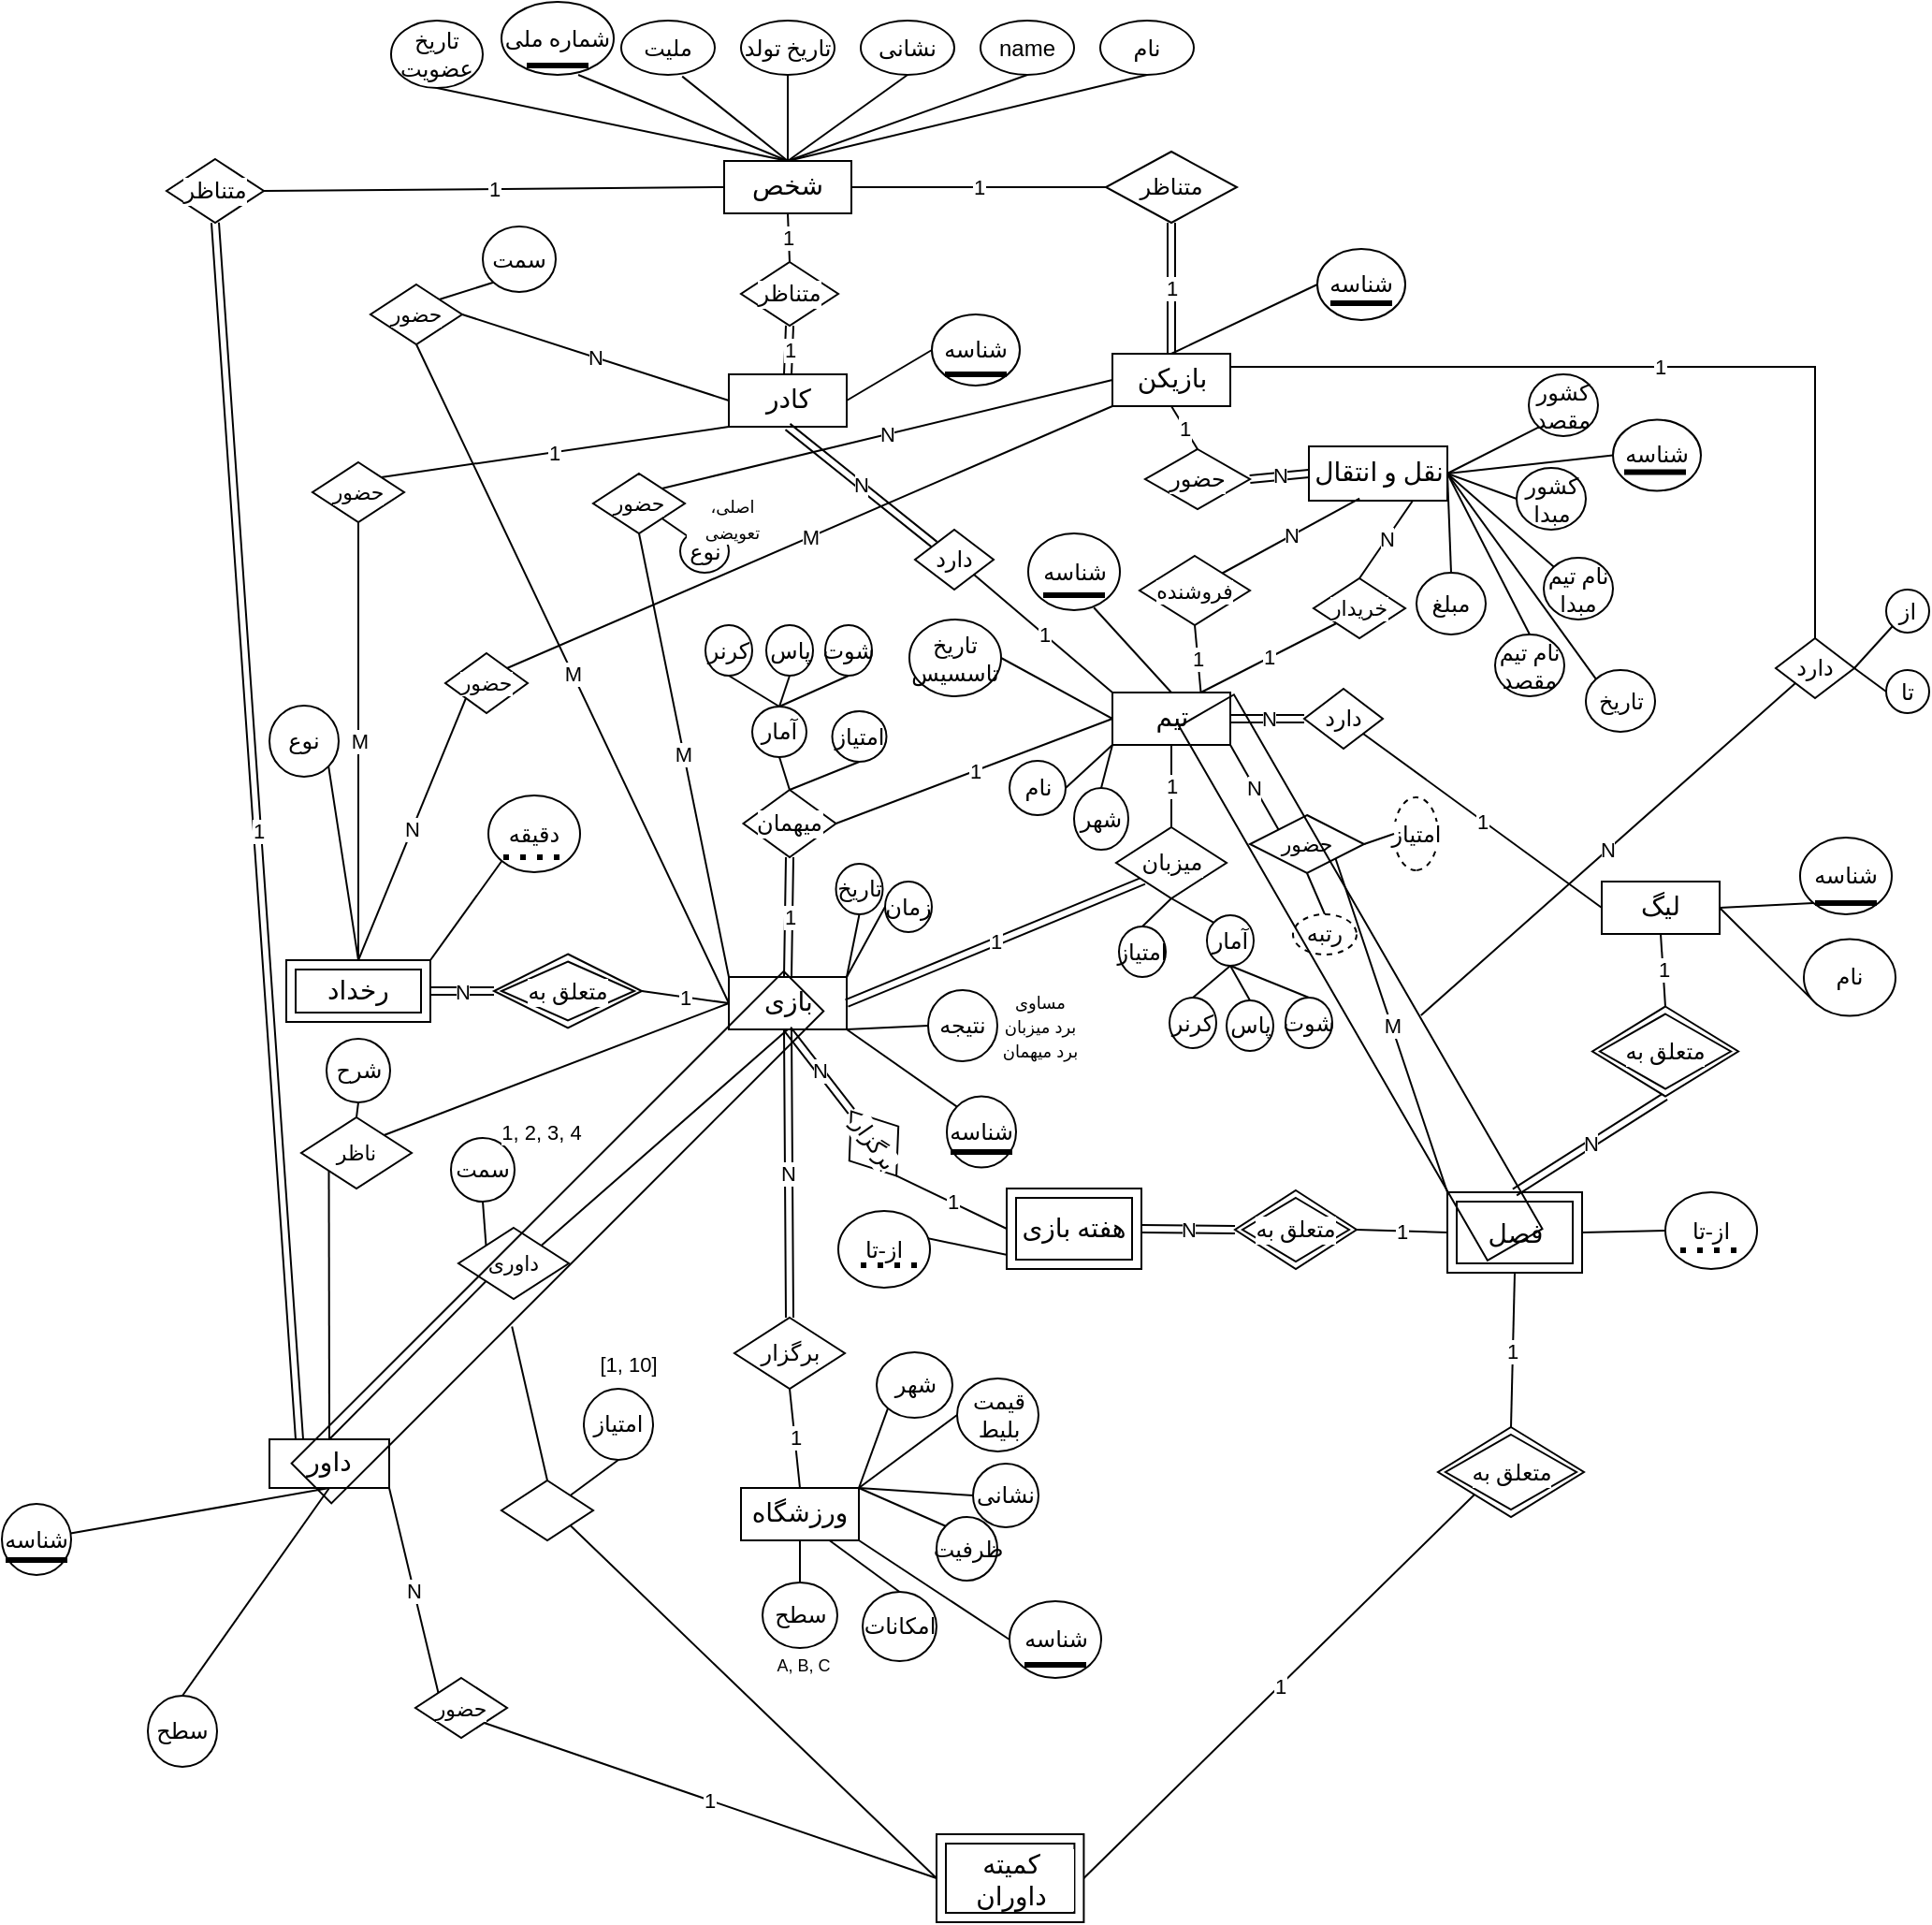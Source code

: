 <mxfile version="26.2.14">
  <diagram name="Page-1" id="QGLzVjwvEi-ANaYXZzGq">
    <mxGraphModel dx="991" dy="656" grid="0" gridSize="10" guides="1" tooltips="1" connect="1" arrows="1" fold="1" page="1" pageScale="1" pageWidth="1920" pageHeight="1200" math="0" shadow="0">
      <root>
        <mxCell id="0" />
        <mxCell id="1" parent="0" />
        <mxCell id="MN1CiRBbR8H1fu0ibKLE-16" style="edgeStyle=none;shape=connector;rounded=0;orthogonalLoop=1;jettySize=auto;html=1;exitX=0.5;exitY=0;exitDx=0;exitDy=0;entryX=0.5;entryY=1;entryDx=0;entryDy=0;strokeColor=default;align=center;verticalAlign=middle;fontFamily=Helvetica;fontSize=11;fontColor=default;labelBackgroundColor=default;startFill=0;endArrow=none;" parent="1" source="MN1CiRBbR8H1fu0ibKLE-2" target="MN1CiRBbR8H1fu0ibKLE-13" edge="1">
          <mxGeometry relative="1" as="geometry" />
        </mxCell>
        <mxCell id="MN1CiRBbR8H1fu0ibKLE-19" style="edgeStyle=none;shape=connector;rounded=0;orthogonalLoop=1;jettySize=auto;html=1;exitX=0.5;exitY=0;exitDx=0;exitDy=0;entryX=0.5;entryY=1;entryDx=0;entryDy=0;strokeColor=default;align=center;verticalAlign=middle;fontFamily=Helvetica;fontSize=11;fontColor=default;labelBackgroundColor=default;startFill=0;endArrow=none;" parent="1" source="MN1CiRBbR8H1fu0ibKLE-2" target="MN1CiRBbR8H1fu0ibKLE-9" edge="1">
          <mxGeometry relative="1" as="geometry" />
        </mxCell>
        <mxCell id="MN1CiRBbR8H1fu0ibKLE-20" style="edgeStyle=none;shape=connector;rounded=0;orthogonalLoop=1;jettySize=auto;html=1;exitX=0.5;exitY=0;exitDx=0;exitDy=0;entryX=0.5;entryY=1;entryDx=0;entryDy=0;strokeColor=default;align=center;verticalAlign=middle;fontFamily=Helvetica;fontSize=11;fontColor=default;labelBackgroundColor=default;startFill=0;endArrow=none;" parent="1" source="MN1CiRBbR8H1fu0ibKLE-2" target="MN1CiRBbR8H1fu0ibKLE-14" edge="1">
          <mxGeometry relative="1" as="geometry" />
        </mxCell>
        <mxCell id="MN1CiRBbR8H1fu0ibKLE-21" style="edgeStyle=none;shape=connector;rounded=0;orthogonalLoop=1;jettySize=auto;html=1;exitX=0.5;exitY=0;exitDx=0;exitDy=0;entryX=0.5;entryY=1;entryDx=0;entryDy=0;strokeColor=default;align=center;verticalAlign=middle;fontFamily=Helvetica;fontSize=11;fontColor=default;labelBackgroundColor=default;startFill=0;endArrow=none;" parent="1" source="MN1CiRBbR8H1fu0ibKLE-2" target="MN1CiRBbR8H1fu0ibKLE-5" edge="1">
          <mxGeometry relative="1" as="geometry" />
        </mxCell>
        <mxCell id="MN1CiRBbR8H1fu0ibKLE-27" value="1" style="edgeStyle=none;shape=connector;rounded=0;orthogonalLoop=1;jettySize=auto;html=1;exitX=1;exitY=0.5;exitDx=0;exitDy=0;entryX=0;entryY=0.5;entryDx=0;entryDy=0;strokeColor=default;align=center;verticalAlign=middle;fontFamily=Helvetica;fontSize=11;fontColor=default;labelBackgroundColor=default;startFill=0;endArrow=none;" parent="1" source="MN1CiRBbR8H1fu0ibKLE-2" target="MN1CiRBbR8H1fu0ibKLE-24" edge="1">
          <mxGeometry relative="1" as="geometry" />
        </mxCell>
        <mxCell id="MN1CiRBbR8H1fu0ibKLE-41" value="1" style="edgeStyle=none;shape=connector;rounded=0;orthogonalLoop=1;jettySize=auto;html=1;exitX=0.5;exitY=1;exitDx=0;exitDy=0;entryX=0.5;entryY=0;entryDx=0;entryDy=0;strokeColor=default;align=center;verticalAlign=middle;fontFamily=Helvetica;fontSize=11;fontColor=default;labelBackgroundColor=default;startFill=0;endArrow=none;" parent="1" source="MN1CiRBbR8H1fu0ibKLE-2" target="MN1CiRBbR8H1fu0ibKLE-38" edge="1">
          <mxGeometry relative="1" as="geometry" />
        </mxCell>
        <mxCell id="K9c3699JtVxY8OUxqaeo-57" value="1" style="edgeStyle=none;shape=connector;rounded=0;orthogonalLoop=1;jettySize=auto;html=1;exitX=0;exitY=0.5;exitDx=0;exitDy=0;entryX=1;entryY=0.5;entryDx=0;entryDy=0;strokeColor=default;align=center;verticalAlign=middle;fontFamily=Helvetica;fontSize=11;fontColor=default;labelBackgroundColor=default;startFill=0;endArrow=none;" parent="1" source="MN1CiRBbR8H1fu0ibKLE-2" target="K9c3699JtVxY8OUxqaeo-56" edge="1">
          <mxGeometry relative="1" as="geometry" />
        </mxCell>
        <mxCell id="MN1CiRBbR8H1fu0ibKLE-2" value="&lt;font face=&quot;Amiri&quot; style=&quot;font-size: 14px;&quot; data-font-src=&quot;https://fonts.googleapis.com/css?family=Amiri&quot;&gt;شخص&lt;/font&gt;" style="whiteSpace=wrap;html=1;align=center;" parent="1" vertex="1">
          <mxGeometry x="873" y="194" width="68" height="28" as="geometry" />
        </mxCell>
        <mxCell id="MN1CiRBbR8H1fu0ibKLE-5" value="&lt;font face=&quot;Amiri&quot; data-font-src=&quot;https://fonts.googleapis.com/css?family=Amiri&quot;&gt;نام&lt;/font&gt;" style="ellipse;whiteSpace=wrap;html=1;align=center;" parent="1" vertex="1">
          <mxGeometry x="1074" y="119" width="50" height="29" as="geometry" />
        </mxCell>
        <mxCell id="MN1CiRBbR8H1fu0ibKLE-9" value="&lt;font face=&quot;Amiri&quot;&gt;تاریخ عضویت&lt;/font&gt;" style="ellipse;whiteSpace=wrap;html=1;align=center;" parent="1" vertex="1">
          <mxGeometry x="695" y="119" width="49" height="36" as="geometry" />
        </mxCell>
        <mxCell id="MN1CiRBbR8H1fu0ibKLE-10" value="&lt;font face=&quot;Amiri&quot;&gt;شماره ملی&lt;/font&gt;" style="ellipse;whiteSpace=wrap;html=1;align=center;" parent="1" vertex="1">
          <mxGeometry x="754" y="109" width="60" height="39" as="geometry" />
        </mxCell>
        <mxCell id="MN1CiRBbR8H1fu0ibKLE-11" value="&lt;font face=&quot;Amiri&quot;&gt;ملیت&lt;/font&gt;" style="ellipse;whiteSpace=wrap;html=1;align=center;" parent="1" vertex="1">
          <mxGeometry x="818" y="119" width="50" height="29" as="geometry" />
        </mxCell>
        <mxCell id="MN1CiRBbR8H1fu0ibKLE-15" style="rounded=0;orthogonalLoop=1;jettySize=auto;html=1;exitX=0.5;exitY=1;exitDx=0;exitDy=0;entryX=0.5;entryY=0;entryDx=0;entryDy=0;endArrow=none;startFill=0;" parent="1" source="MN1CiRBbR8H1fu0ibKLE-12" target="MN1CiRBbR8H1fu0ibKLE-2" edge="1">
          <mxGeometry relative="1" as="geometry" />
        </mxCell>
        <mxCell id="MN1CiRBbR8H1fu0ibKLE-12" value="&lt;font face=&quot;Amiri&quot;&gt;تاریخ تولد&lt;/font&gt;" style="ellipse;whiteSpace=wrap;html=1;align=center;" parent="1" vertex="1">
          <mxGeometry x="882" y="119" width="50" height="29" as="geometry" />
        </mxCell>
        <mxCell id="MN1CiRBbR8H1fu0ibKLE-13" value="&lt;font data-font-src=&quot;https://fonts.googleapis.com/css?family=Amiri&quot; face=&quot;Amiri&quot;&gt;نشانی&lt;/font&gt;" style="ellipse;whiteSpace=wrap;html=1;align=center;" parent="1" vertex="1">
          <mxGeometry x="946" y="119" width="50" height="29" as="geometry" />
        </mxCell>
        <mxCell id="MN1CiRBbR8H1fu0ibKLE-14" value="&lt;font face=&quot;Helvetica&quot;&gt;name&lt;/font&gt;" style="ellipse;whiteSpace=wrap;html=1;align=center;" parent="1" vertex="1">
          <mxGeometry x="1010" y="119" width="50" height="29" as="geometry" />
        </mxCell>
        <mxCell id="MN1CiRBbR8H1fu0ibKLE-17" style="edgeStyle=none;shape=connector;rounded=0;orthogonalLoop=1;jettySize=auto;html=1;exitX=0.5;exitY=0;exitDx=0;exitDy=0;entryX=0.652;entryY=1.028;entryDx=0;entryDy=0;entryPerimeter=0;strokeColor=default;align=center;verticalAlign=middle;fontFamily=Helvetica;fontSize=11;fontColor=default;labelBackgroundColor=default;startFill=0;endArrow=none;" parent="1" source="MN1CiRBbR8H1fu0ibKLE-2" target="MN1CiRBbR8H1fu0ibKLE-11" edge="1">
          <mxGeometry relative="1" as="geometry" />
        </mxCell>
        <mxCell id="MN1CiRBbR8H1fu0ibKLE-18" style="edgeStyle=none;shape=connector;rounded=0;orthogonalLoop=1;jettySize=auto;html=1;exitX=0.5;exitY=0;exitDx=0;exitDy=0;entryX=0.684;entryY=1;entryDx=0;entryDy=0;entryPerimeter=0;strokeColor=default;align=center;verticalAlign=middle;fontFamily=Helvetica;fontSize=11;fontColor=default;labelBackgroundColor=default;startFill=0;endArrow=none;" parent="1" source="MN1CiRBbR8H1fu0ibKLE-2" target="MN1CiRBbR8H1fu0ibKLE-10" edge="1">
          <mxGeometry relative="1" as="geometry" />
        </mxCell>
        <mxCell id="MN1CiRBbR8H1fu0ibKLE-22" value="" style="endArrow=none;html=1;rounded=0;strokeColor=default;align=center;verticalAlign=middle;fontFamily=Helvetica;fontSize=11;fontColor=default;labelBackgroundColor=default;strokeWidth=3;" parent="1" edge="1">
          <mxGeometry width="50" height="50" relative="1" as="geometry">
            <mxPoint x="767.5" y="143" as="sourcePoint" />
            <mxPoint x="800.5" y="143" as="targetPoint" />
          </mxGeometry>
        </mxCell>
        <mxCell id="MN1CiRBbR8H1fu0ibKLE-32" style="edgeStyle=none;shape=connector;rounded=0;orthogonalLoop=1;jettySize=auto;html=1;exitX=0.5;exitY=0;exitDx=0;exitDy=0;entryX=0;entryY=0.5;entryDx=0;entryDy=0;strokeColor=default;align=center;verticalAlign=middle;fontFamily=Helvetica;fontSize=11;fontColor=default;labelBackgroundColor=default;startFill=0;endArrow=none;" parent="1" source="MN1CiRBbR8H1fu0ibKLE-23" target="MN1CiRBbR8H1fu0ibKLE-30" edge="1">
          <mxGeometry relative="1" as="geometry" />
        </mxCell>
        <mxCell id="K9c3699JtVxY8OUxqaeo-6" value="N" style="rounded=0;orthogonalLoop=1;jettySize=auto;html=1;exitX=0;exitY=0.5;exitDx=0;exitDy=0;entryX=1;entryY=0;entryDx=0;entryDy=0;endArrow=none;startFill=0;" parent="1" source="MN1CiRBbR8H1fu0ibKLE-23" target="K9c3699JtVxY8OUxqaeo-4" edge="1">
          <mxGeometry relative="1" as="geometry" />
        </mxCell>
        <mxCell id="K9c3699JtVxY8OUxqaeo-39" value="M" style="edgeStyle=none;shape=connector;rounded=0;orthogonalLoop=1;jettySize=auto;html=1;exitX=0;exitY=1;exitDx=0;exitDy=0;entryX=1;entryY=0;entryDx=0;entryDy=0;strokeColor=default;align=center;verticalAlign=middle;fontFamily=Helvetica;fontSize=11;fontColor=default;labelBackgroundColor=default;startFill=0;endArrow=none;" parent="1" source="MN1CiRBbR8H1fu0ibKLE-23" target="K9c3699JtVxY8OUxqaeo-36" edge="1">
          <mxGeometry relative="1" as="geometry" />
        </mxCell>
        <mxCell id="hIyoUBsOdVbQB3T2yOtr-34" value="1" style="edgeStyle=none;shape=connector;rounded=0;orthogonalLoop=1;jettySize=auto;html=1;exitX=0.5;exitY=1;exitDx=0;exitDy=0;entryX=0.5;entryY=0;entryDx=0;entryDy=0;strokeColor=default;align=center;verticalAlign=middle;fontFamily=Helvetica;fontSize=11;fontColor=default;labelBackgroundColor=default;startFill=0;endArrow=none;" parent="1" source="MN1CiRBbR8H1fu0ibKLE-23" target="hIyoUBsOdVbQB3T2yOtr-33" edge="1">
          <mxGeometry relative="1" as="geometry" />
        </mxCell>
        <mxCell id="6hZY4R3OLh8B5wYLmfFH-18" value="1" style="edgeStyle=orthogonalEdgeStyle;shape=connector;rounded=0;orthogonalLoop=1;jettySize=auto;html=1;exitX=1;exitY=0.25;exitDx=0;exitDy=0;entryX=0.5;entryY=0;entryDx=0;entryDy=0;strokeColor=default;align=center;verticalAlign=middle;fontFamily=Helvetica;fontSize=11;fontColor=default;labelBackgroundColor=default;startFill=0;endArrow=none;" edge="1" parent="1" source="MN1CiRBbR8H1fu0ibKLE-23" target="6hZY4R3OLh8B5wYLmfFH-7">
          <mxGeometry relative="1" as="geometry" />
        </mxCell>
        <mxCell id="MN1CiRBbR8H1fu0ibKLE-23" value="&lt;font data-font-src=&quot;https://fonts.googleapis.com/css?family=Amiri&quot; face=&quot;Amiri&quot; style=&quot;font-size: 14px;&quot;&gt;بازیکن&lt;/font&gt;" style="whiteSpace=wrap;html=1;align=center;fontFamily=Helvetica;fontSize=11;fontColor=default;labelBackgroundColor=default;" parent="1" vertex="1">
          <mxGeometry x="1080.5" y="297" width="63" height="28" as="geometry" />
        </mxCell>
        <mxCell id="MN1CiRBbR8H1fu0ibKLE-28" value="1" style="edgeStyle=none;shape=link;rounded=0;orthogonalLoop=1;jettySize=auto;html=1;exitX=0.5;exitY=1;exitDx=0;exitDy=0;entryX=0.5;entryY=0;entryDx=0;entryDy=0;strokeColor=default;align=center;verticalAlign=middle;fontFamily=Helvetica;fontSize=11;fontColor=default;labelBackgroundColor=default;startFill=0;endArrow=none;" parent="1" source="MN1CiRBbR8H1fu0ibKLE-24" target="MN1CiRBbR8H1fu0ibKLE-23" edge="1">
          <mxGeometry relative="1" as="geometry" />
        </mxCell>
        <mxCell id="MN1CiRBbR8H1fu0ibKLE-24" value="&lt;font style=&quot;font-size: 12px;&quot; data-font-src=&quot;https://fonts.googleapis.com/css?family=Amiri&quot; face=&quot;Amiri&quot;&gt;متناظر&lt;/font&gt;" style="shape=rhombus;perimeter=rhombusPerimeter;whiteSpace=wrap;html=1;align=center;fontFamily=Helvetica;fontSize=11;fontColor=default;labelBackgroundColor=default;" parent="1" vertex="1">
          <mxGeometry x="1077" y="189" width="70" height="38" as="geometry" />
        </mxCell>
        <mxCell id="MN1CiRBbR8H1fu0ibKLE-30" value="&lt;font data-font-src=&quot;https://fonts.googleapis.com/css?family=Amiri&quot; face=&quot;Amiri&quot;&gt;شناسه&lt;/font&gt;" style="ellipse;whiteSpace=wrap;html=1;align=center;" parent="1" vertex="1">
          <mxGeometry x="1190" y="241" width="47" height="38" as="geometry" />
        </mxCell>
        <mxCell id="MN1CiRBbR8H1fu0ibKLE-43" value="1" style="edgeStyle=none;shape=connector;rounded=0;orthogonalLoop=1;jettySize=auto;html=1;exitX=0;exitY=0;exitDx=0;exitDy=0;entryX=1;entryY=1;entryDx=0;entryDy=0;strokeColor=default;align=center;verticalAlign=middle;fontFamily=Helvetica;fontSize=11;fontColor=default;labelBackgroundColor=default;startFill=0;endArrow=none;" parent="1" source="MN1CiRBbR8H1fu0ibKLE-33" target="MN1CiRBbR8H1fu0ibKLE-42" edge="1">
          <mxGeometry relative="1" as="geometry" />
        </mxCell>
        <mxCell id="MN1CiRBbR8H1fu0ibKLE-58" value="1" style="edgeStyle=none;shape=connector;rounded=0;orthogonalLoop=1;jettySize=auto;html=1;exitX=0.5;exitY=1;exitDx=0;exitDy=0;entryX=0.5;entryY=0;entryDx=0;entryDy=0;strokeColor=default;align=center;verticalAlign=middle;fontFamily=Helvetica;fontSize=11;fontColor=default;labelBackgroundColor=default;startFill=0;endArrow=none;" parent="1" source="MN1CiRBbR8H1fu0ibKLE-33" target="MN1CiRBbR8H1fu0ibKLE-54" edge="1">
          <mxGeometry relative="1" as="geometry" />
        </mxCell>
        <mxCell id="MN1CiRBbR8H1fu0ibKLE-77" value="N" style="edgeStyle=none;shape=link;rounded=0;orthogonalLoop=1;jettySize=auto;html=1;exitX=1;exitY=0.5;exitDx=0;exitDy=0;entryX=0;entryY=0.5;entryDx=0;entryDy=0;strokeColor=default;align=center;verticalAlign=middle;fontFamily=Helvetica;fontSize=11;fontColor=default;labelBackgroundColor=default;startFill=0;endArrow=none;" parent="1" source="MN1CiRBbR8H1fu0ibKLE-33" target="MN1CiRBbR8H1fu0ibKLE-76" edge="1">
          <mxGeometry relative="1" as="geometry" />
        </mxCell>
        <mxCell id="MN1CiRBbR8H1fu0ibKLE-110" style="edgeStyle=none;shape=connector;rounded=0;orthogonalLoop=1;jettySize=auto;html=1;exitX=0;exitY=1;exitDx=0;exitDy=0;entryX=1;entryY=0.5;entryDx=0;entryDy=0;strokeColor=default;align=center;verticalAlign=middle;fontFamily=Helvetica;fontSize=11;fontColor=default;labelBackgroundColor=default;startFill=0;endArrow=none;" parent="1" source="MN1CiRBbR8H1fu0ibKLE-33" target="MN1CiRBbR8H1fu0ibKLE-107" edge="1">
          <mxGeometry relative="1" as="geometry" />
        </mxCell>
        <mxCell id="MN1CiRBbR8H1fu0ibKLE-111" style="edgeStyle=none;shape=connector;rounded=0;orthogonalLoop=1;jettySize=auto;html=1;exitX=0;exitY=1;exitDx=0;exitDy=0;entryX=0.5;entryY=0;entryDx=0;entryDy=0;strokeColor=default;align=center;verticalAlign=middle;fontFamily=Helvetica;fontSize=11;fontColor=default;labelBackgroundColor=default;startFill=0;endArrow=none;" parent="1" source="MN1CiRBbR8H1fu0ibKLE-33" target="MN1CiRBbR8H1fu0ibKLE-106" edge="1">
          <mxGeometry relative="1" as="geometry" />
        </mxCell>
        <mxCell id="MN1CiRBbR8H1fu0ibKLE-114" style="edgeStyle=none;shape=connector;rounded=0;orthogonalLoop=1;jettySize=auto;html=1;exitX=0;exitY=0.5;exitDx=0;exitDy=0;entryX=1;entryY=0.5;entryDx=0;entryDy=0;strokeColor=default;align=center;verticalAlign=middle;fontFamily=Helvetica;fontSize=11;fontColor=default;labelBackgroundColor=default;startFill=0;endArrow=none;" parent="1" source="MN1CiRBbR8H1fu0ibKLE-33" target="MN1CiRBbR8H1fu0ibKLE-113" edge="1">
          <mxGeometry relative="1" as="geometry" />
        </mxCell>
        <mxCell id="MN1CiRBbR8H1fu0ibKLE-120" value="N" style="edgeStyle=none;shape=connector;rounded=0;orthogonalLoop=1;jettySize=auto;html=1;exitX=1;exitY=1;exitDx=0;exitDy=0;entryX=0;entryY=0;entryDx=0;entryDy=0;strokeColor=default;align=center;verticalAlign=middle;fontFamily=Helvetica;fontSize=11;fontColor=default;labelBackgroundColor=default;startFill=0;endArrow=none;" parent="1" source="MN1CiRBbR8H1fu0ibKLE-33" target="MN1CiRBbR8H1fu0ibKLE-118" edge="1">
          <mxGeometry relative="1" as="geometry" />
        </mxCell>
        <mxCell id="MN1CiRBbR8H1fu0ibKLE-33" value="&lt;font style=&quot;font-size: 14px;&quot; face=&quot;Amiri&quot;&gt;تیم&lt;/font&gt;" style="whiteSpace=wrap;html=1;align=center;fontFamily=Helvetica;fontSize=11;fontColor=default;labelBackgroundColor=default;" parent="1" vertex="1">
          <mxGeometry x="1080.5" y="478" width="63" height="28" as="geometry" />
        </mxCell>
        <mxCell id="MN1CiRBbR8H1fu0ibKLE-49" style="edgeStyle=none;shape=connector;rounded=0;orthogonalLoop=1;jettySize=auto;html=1;exitX=1;exitY=0.5;exitDx=0;exitDy=0;entryX=0;entryY=0.5;entryDx=0;entryDy=0;strokeColor=default;align=center;verticalAlign=middle;fontFamily=Helvetica;fontSize=11;fontColor=default;labelBackgroundColor=default;startFill=0;endArrow=none;" parent="1" source="MN1CiRBbR8H1fu0ibKLE-37" target="MN1CiRBbR8H1fu0ibKLE-46" edge="1">
          <mxGeometry relative="1" as="geometry" />
        </mxCell>
        <mxCell id="K9c3699JtVxY8OUxqaeo-32" value="1" style="edgeStyle=none;shape=connector;rounded=0;orthogonalLoop=1;jettySize=auto;html=1;exitX=0;exitY=1;exitDx=0;exitDy=0;entryX=1;entryY=0;entryDx=0;entryDy=0;strokeColor=default;align=center;verticalAlign=middle;fontFamily=Helvetica;fontSize=11;fontColor=default;labelBackgroundColor=default;startFill=0;endArrow=none;" parent="1" source="MN1CiRBbR8H1fu0ibKLE-37" target="K9c3699JtVxY8OUxqaeo-31" edge="1">
          <mxGeometry relative="1" as="geometry" />
        </mxCell>
        <mxCell id="MN1CiRBbR8H1fu0ibKLE-37" value="&lt;font data-font-src=&quot;https://fonts.googleapis.com/css?family=Amiri&quot; face=&quot;Amiri&quot; style=&quot;font-size: 14px;&quot;&gt;کادر&lt;/font&gt;" style="whiteSpace=wrap;html=1;align=center;fontFamily=Helvetica;fontSize=11;fontColor=default;labelBackgroundColor=default;" parent="1" vertex="1">
          <mxGeometry x="875.5" y="308" width="63" height="28" as="geometry" />
        </mxCell>
        <mxCell id="MN1CiRBbR8H1fu0ibKLE-40" value="1" style="edgeStyle=none;shape=link;rounded=0;orthogonalLoop=1;jettySize=auto;html=1;exitX=0.5;exitY=1;exitDx=0;exitDy=0;entryX=0.5;entryY=0;entryDx=0;entryDy=0;strokeColor=default;align=center;verticalAlign=middle;fontFamily=Helvetica;fontSize=11;fontColor=default;labelBackgroundColor=default;startFill=0;endArrow=none;" parent="1" source="MN1CiRBbR8H1fu0ibKLE-38" target="MN1CiRBbR8H1fu0ibKLE-37" edge="1">
          <mxGeometry relative="1" as="geometry" />
        </mxCell>
        <mxCell id="MN1CiRBbR8H1fu0ibKLE-38" value="&lt;font style=&quot;font-size: 12px;&quot; data-font-src=&quot;https://fonts.googleapis.com/css?family=Amiri&quot; face=&quot;Amiri&quot;&gt;متناظر&lt;/font&gt;" style="shape=rhombus;perimeter=rhombusPerimeter;whiteSpace=wrap;html=1;align=center;fontFamily=Helvetica;fontSize=11;fontColor=default;labelBackgroundColor=default;" parent="1" vertex="1">
          <mxGeometry x="882" y="248" width="52" height="34" as="geometry" />
        </mxCell>
        <mxCell id="MN1CiRBbR8H1fu0ibKLE-44" value="N" style="edgeStyle=none;shape=link;rounded=0;orthogonalLoop=1;jettySize=auto;html=1;exitX=0;exitY=0;exitDx=0;exitDy=0;entryX=0.5;entryY=1;entryDx=0;entryDy=0;strokeColor=default;align=center;verticalAlign=middle;fontFamily=Helvetica;fontSize=11;fontColor=default;labelBackgroundColor=default;startFill=0;endArrow=none;" parent="1" source="MN1CiRBbR8H1fu0ibKLE-42" target="MN1CiRBbR8H1fu0ibKLE-37" edge="1">
          <mxGeometry relative="1" as="geometry" />
        </mxCell>
        <mxCell id="MN1CiRBbR8H1fu0ibKLE-42" value="&lt;font data-font-src=&quot;https://fonts.googleapis.com/css?family=Amiri&quot; face=&quot;Amiri&quot; style=&quot;font-size: 12px;&quot;&gt;دارد&lt;/font&gt;" style="shape=rhombus;perimeter=rhombusPerimeter;whiteSpace=wrap;html=1;align=center;fontFamily=Helvetica;fontSize=11;fontColor=default;labelBackgroundColor=default;" parent="1" vertex="1">
          <mxGeometry x="975" y="391" width="42" height="32" as="geometry" />
        </mxCell>
        <mxCell id="MN1CiRBbR8H1fu0ibKLE-46" value="&lt;font data-font-src=&quot;https://fonts.googleapis.com/css?family=Amiri&quot; face=&quot;Amiri&quot;&gt;شناسه&lt;/font&gt;" style="ellipse;whiteSpace=wrap;html=1;align=center;" parent="1" vertex="1">
          <mxGeometry x="984" y="276" width="47" height="38" as="geometry" />
        </mxCell>
        <mxCell id="MN1CiRBbR8H1fu0ibKLE-47" value="" style="endArrow=none;html=1;rounded=0;strokeColor=default;align=center;verticalAlign=middle;fontFamily=Helvetica;fontSize=11;fontColor=default;labelBackgroundColor=default;strokeWidth=3;" parent="1" edge="1">
          <mxGeometry width="50" height="50" relative="1" as="geometry">
            <mxPoint x="991" y="308" as="sourcePoint" />
            <mxPoint x="1024" y="308" as="targetPoint" />
          </mxGeometry>
        </mxCell>
        <mxCell id="MN1CiRBbR8H1fu0ibKLE-68" style="edgeStyle=none;shape=connector;rounded=0;orthogonalLoop=1;jettySize=auto;html=1;exitX=1;exitY=0;exitDx=0;exitDy=0;entryX=0.5;entryY=1;entryDx=0;entryDy=0;strokeColor=default;align=center;verticalAlign=middle;fontFamily=Helvetica;fontSize=11;fontColor=default;labelBackgroundColor=default;startFill=0;endArrow=none;" parent="1" source="MN1CiRBbR8H1fu0ibKLE-50" target="MN1CiRBbR8H1fu0ibKLE-65" edge="1">
          <mxGeometry relative="1" as="geometry" />
        </mxCell>
        <mxCell id="MN1CiRBbR8H1fu0ibKLE-72" value="N" style="edgeStyle=none;shape=link;rounded=0;orthogonalLoop=1;jettySize=auto;html=1;exitX=0.5;exitY=1;exitDx=0;exitDy=0;entryX=0.5;entryY=0;entryDx=0;entryDy=0;strokeColor=default;align=center;verticalAlign=middle;fontFamily=Helvetica;fontSize=11;fontColor=default;labelBackgroundColor=default;startFill=0;endArrow=none;" parent="1" source="MN1CiRBbR8H1fu0ibKLE-50" target="MN1CiRBbR8H1fu0ibKLE-71" edge="1">
          <mxGeometry relative="1" as="geometry" />
        </mxCell>
        <mxCell id="K9c3699JtVxY8OUxqaeo-8" value="M" style="edgeStyle=none;shape=connector;rounded=0;orthogonalLoop=1;jettySize=auto;html=1;exitX=0;exitY=0;exitDx=0;exitDy=0;entryX=0.5;entryY=1;entryDx=0;entryDy=0;strokeColor=default;align=center;verticalAlign=middle;fontFamily=Helvetica;fontSize=11;fontColor=default;labelBackgroundColor=default;startFill=0;endArrow=none;" parent="1" source="MN1CiRBbR8H1fu0ibKLE-50" target="K9c3699JtVxY8OUxqaeo-4" edge="1">
          <mxGeometry relative="1" as="geometry" />
        </mxCell>
        <mxCell id="K9c3699JtVxY8OUxqaeo-12" value="M" style="edgeStyle=none;shape=connector;rounded=0;orthogonalLoop=1;jettySize=auto;html=1;exitX=0;exitY=0.5;exitDx=0;exitDy=0;entryX=0.5;entryY=1;entryDx=0;entryDy=0;strokeColor=default;align=center;verticalAlign=middle;fontFamily=Helvetica;fontSize=11;fontColor=default;labelBackgroundColor=default;startFill=0;endArrow=none;" parent="1" source="MN1CiRBbR8H1fu0ibKLE-50" target="K9c3699JtVxY8OUxqaeo-11" edge="1">
          <mxGeometry relative="1" as="geometry" />
        </mxCell>
        <mxCell id="K9c3699JtVxY8OUxqaeo-25" value="1" style="edgeStyle=none;shape=connector;rounded=0;orthogonalLoop=1;jettySize=auto;html=1;exitX=0;exitY=0.5;exitDx=0;exitDy=0;entryX=1;entryY=0.5;entryDx=0;entryDy=0;strokeColor=default;align=center;verticalAlign=middle;fontFamily=Helvetica;fontSize=11;fontColor=default;labelBackgroundColor=default;startFill=0;endArrow=none;" parent="1" source="MN1CiRBbR8H1fu0ibKLE-50" target="K9c3699JtVxY8OUxqaeo-22" edge="1">
          <mxGeometry relative="1" as="geometry" />
        </mxCell>
        <mxCell id="K9c3699JtVxY8OUxqaeo-47" style="edgeStyle=none;shape=connector;rounded=0;orthogonalLoop=1;jettySize=auto;html=1;exitX=1;exitY=1;exitDx=0;exitDy=0;entryX=0;entryY=0.5;entryDx=0;entryDy=0;strokeColor=default;align=center;verticalAlign=middle;fontFamily=Helvetica;fontSize=11;fontColor=default;labelBackgroundColor=default;startFill=0;endArrow=none;" parent="1" source="MN1CiRBbR8H1fu0ibKLE-50" target="K9c3699JtVxY8OUxqaeo-43" edge="1">
          <mxGeometry relative="1" as="geometry" />
        </mxCell>
        <mxCell id="cttu95DVh9DoGcVbJHbc-3" style="edgeStyle=none;shape=connector;rounded=0;orthogonalLoop=1;jettySize=auto;html=1;exitX=0.5;exitY=1;exitDx=0;exitDy=0;entryX=1;entryY=0;entryDx=0;entryDy=0;strokeColor=default;align=center;verticalAlign=middle;fontFamily=Helvetica;fontSize=11;fontColor=default;labelBackgroundColor=default;startFill=0;endArrow=none;" parent="1" source="MN1CiRBbR8H1fu0ibKLE-50" target="cttu95DVh9DoGcVbJHbc-2" edge="1">
          <mxGeometry relative="1" as="geometry" />
        </mxCell>
        <mxCell id="cttu95DVh9DoGcVbJHbc-39" style="edgeStyle=none;shape=connector;rounded=0;orthogonalLoop=1;jettySize=auto;html=1;exitX=1;exitY=1;exitDx=0;exitDy=0;entryX=0;entryY=0;entryDx=0;entryDy=0;strokeColor=default;align=center;verticalAlign=middle;fontFamily=Helvetica;fontSize=11;fontColor=default;labelBackgroundColor=default;startFill=0;endArrow=none;" parent="1" source="MN1CiRBbR8H1fu0ibKLE-50" target="cttu95DVh9DoGcVbJHbc-36" edge="1">
          <mxGeometry relative="1" as="geometry" />
        </mxCell>
        <mxCell id="MN1CiRBbR8H1fu0ibKLE-50" value="&lt;font data-font-src=&quot;https://fonts.googleapis.com/css?family=Amiri&quot; face=&quot;Amiri&quot; style=&quot;font-size: 14px;&quot;&gt;بازی&lt;/font&gt;" style="whiteSpace=wrap;html=1;align=center;fontFamily=Helvetica;fontSize=11;fontColor=default;labelBackgroundColor=default;" parent="1" vertex="1">
          <mxGeometry x="875.5" y="630" width="63" height="28" as="geometry" />
        </mxCell>
        <mxCell id="MN1CiRBbR8H1fu0ibKLE-55" value="1" style="edgeStyle=none;shape=link;rounded=0;orthogonalLoop=1;jettySize=auto;html=1;exitX=0.5;exitY=1;exitDx=0;exitDy=0;entryX=0.5;entryY=0;entryDx=0;entryDy=0;strokeColor=default;align=center;verticalAlign=middle;fontFamily=Helvetica;fontSize=11;fontColor=default;labelBackgroundColor=default;startFill=0;endArrow=none;" parent="1" source="MN1CiRBbR8H1fu0ibKLE-52" target="MN1CiRBbR8H1fu0ibKLE-50" edge="1">
          <mxGeometry relative="1" as="geometry" />
        </mxCell>
        <mxCell id="MN1CiRBbR8H1fu0ibKLE-56" value="1" style="edgeStyle=none;shape=connector;rounded=0;orthogonalLoop=1;jettySize=auto;html=1;exitX=1;exitY=0.5;exitDx=0;exitDy=0;entryX=0;entryY=0.5;entryDx=0;entryDy=0;strokeColor=default;align=center;verticalAlign=middle;fontFamily=Helvetica;fontSize=11;fontColor=default;labelBackgroundColor=default;startFill=0;endArrow=none;" parent="1" source="MN1CiRBbR8H1fu0ibKLE-52" target="MN1CiRBbR8H1fu0ibKLE-33" edge="1">
          <mxGeometry relative="1" as="geometry" />
        </mxCell>
        <mxCell id="K9c3699JtVxY8OUxqaeo-17" style="edgeStyle=none;shape=connector;rounded=0;orthogonalLoop=1;jettySize=auto;html=1;exitX=0.5;exitY=0;exitDx=0;exitDy=0;entryX=0.5;entryY=1;entryDx=0;entryDy=0;strokeColor=default;align=center;verticalAlign=middle;fontFamily=Helvetica;fontSize=11;fontColor=default;labelBackgroundColor=default;startFill=0;endArrow=none;" parent="1" source="MN1CiRBbR8H1fu0ibKLE-52" target="K9c3699JtVxY8OUxqaeo-16" edge="1">
          <mxGeometry relative="1" as="geometry" />
        </mxCell>
        <mxCell id="MN1CiRBbR8H1fu0ibKLE-52" value="&lt;font style=&quot;font-size: 12px;&quot; face=&quot;Amiri&quot;&gt;میهمان&lt;/font&gt;" style="shape=rhombus;perimeter=rhombusPerimeter;whiteSpace=wrap;html=1;align=center;fontFamily=Helvetica;fontSize=11;fontColor=default;labelBackgroundColor=default;" parent="1" vertex="1">
          <mxGeometry x="883.25" y="530" width="49.5" height="36" as="geometry" />
        </mxCell>
        <mxCell id="MN1CiRBbR8H1fu0ibKLE-59" value="1" style="edgeStyle=none;shape=link;rounded=0;orthogonalLoop=1;jettySize=auto;html=1;exitX=0;exitY=1;exitDx=0;exitDy=0;entryX=1;entryY=0.5;entryDx=0;entryDy=0;strokeColor=default;align=center;verticalAlign=middle;fontFamily=Helvetica;fontSize=11;fontColor=default;labelBackgroundColor=default;startFill=0;endArrow=none;" parent="1" source="MN1CiRBbR8H1fu0ibKLE-54" target="MN1CiRBbR8H1fu0ibKLE-50" edge="1">
          <mxGeometry relative="1" as="geometry" />
        </mxCell>
        <mxCell id="MN1CiRBbR8H1fu0ibKLE-117" style="edgeStyle=none;shape=connector;rounded=0;orthogonalLoop=1;jettySize=auto;html=1;exitX=0.5;exitY=1;exitDx=0;exitDy=0;entryX=0;entryY=0;entryDx=0;entryDy=0;strokeColor=default;align=center;verticalAlign=middle;fontFamily=Helvetica;fontSize=11;fontColor=default;labelBackgroundColor=default;startFill=0;endArrow=none;" parent="1" source="MN1CiRBbR8H1fu0ibKLE-54" target="MN1CiRBbR8H1fu0ibKLE-61" edge="1">
          <mxGeometry relative="1" as="geometry" />
        </mxCell>
        <mxCell id="K9c3699JtVxY8OUxqaeo-20" style="edgeStyle=none;shape=connector;rounded=0;orthogonalLoop=1;jettySize=auto;html=1;exitX=0.5;exitY=1;exitDx=0;exitDy=0;entryX=0.5;entryY=0;entryDx=0;entryDy=0;strokeColor=default;align=center;verticalAlign=middle;fontFamily=Helvetica;fontSize=11;fontColor=default;labelBackgroundColor=default;startFill=0;endArrow=none;" parent="1" source="MN1CiRBbR8H1fu0ibKLE-54" target="K9c3699JtVxY8OUxqaeo-18" edge="1">
          <mxGeometry relative="1" as="geometry" />
        </mxCell>
        <mxCell id="MN1CiRBbR8H1fu0ibKLE-54" value="&lt;font style=&quot;font-size: 12px;&quot; face=&quot;Amiri&quot;&gt;میزبان&lt;/font&gt;" style="shape=rhombus;perimeter=rhombusPerimeter;whiteSpace=wrap;html=1;align=center;fontFamily=Helvetica;fontSize=11;fontColor=default;labelBackgroundColor=default;" parent="1" vertex="1">
          <mxGeometry x="1082.5" y="550" width="59" height="38" as="geometry" />
        </mxCell>
        <mxCell id="MN1CiRBbR8H1fu0ibKLE-61" value="&lt;font face=&quot;Amiri&quot;&gt;آمار&lt;/font&gt;" style="ellipse;whiteSpace=wrap;html=1;align=center;" parent="1" vertex="1">
          <mxGeometry x="1131" y="597" width="25" height="27" as="geometry" />
        </mxCell>
        <mxCell id="MN1CiRBbR8H1fu0ibKLE-63" style="edgeStyle=none;shape=connector;rounded=0;orthogonalLoop=1;jettySize=auto;html=1;exitX=0.5;exitY=1;exitDx=0;exitDy=0;entryX=0.5;entryY=0;entryDx=0;entryDy=0;strokeColor=default;align=center;verticalAlign=middle;fontFamily=Helvetica;fontSize=11;fontColor=default;labelBackgroundColor=default;startFill=0;endArrow=none;" parent="1" source="MN1CiRBbR8H1fu0ibKLE-62" target="MN1CiRBbR8H1fu0ibKLE-52" edge="1">
          <mxGeometry relative="1" as="geometry" />
        </mxCell>
        <mxCell id="hgn5-UgbgFa5v8DhDo9k-5" style="rounded=0;orthogonalLoop=1;jettySize=auto;html=1;exitX=0.5;exitY=0;exitDx=0;exitDy=0;entryX=0.5;entryY=1;entryDx=0;entryDy=0;endArrow=none;startFill=0;" parent="1" source="MN1CiRBbR8H1fu0ibKLE-62" target="hgn5-UgbgFa5v8DhDo9k-3" edge="1">
          <mxGeometry relative="1" as="geometry" />
        </mxCell>
        <mxCell id="hgn5-UgbgFa5v8DhDo9k-6" style="rounded=0;orthogonalLoop=1;jettySize=auto;html=1;exitX=0.5;exitY=0;exitDx=0;exitDy=0;entryX=0.5;entryY=1;entryDx=0;entryDy=0;endArrow=none;startFill=0;" parent="1" source="MN1CiRBbR8H1fu0ibKLE-62" target="hgn5-UgbgFa5v8DhDo9k-2" edge="1">
          <mxGeometry relative="1" as="geometry" />
        </mxCell>
        <mxCell id="hgn5-UgbgFa5v8DhDo9k-7" style="edgeStyle=none;shape=connector;rounded=0;orthogonalLoop=1;jettySize=auto;html=1;exitX=0.5;exitY=0;exitDx=0;exitDy=0;entryX=0.5;entryY=1;entryDx=0;entryDy=0;strokeColor=default;align=center;verticalAlign=middle;fontFamily=Helvetica;fontSize=11;fontColor=default;labelBackgroundColor=default;startFill=0;endArrow=none;" parent="1" source="MN1CiRBbR8H1fu0ibKLE-62" target="hgn5-UgbgFa5v8DhDo9k-1" edge="1">
          <mxGeometry relative="1" as="geometry" />
        </mxCell>
        <mxCell id="MN1CiRBbR8H1fu0ibKLE-62" value="&lt;font face=&quot;Amiri&quot;&gt;آمار&lt;/font&gt;" style="ellipse;whiteSpace=wrap;html=1;align=center;" parent="1" vertex="1">
          <mxGeometry x="888" y="485.5" width="29" height="27" as="geometry" />
        </mxCell>
        <mxCell id="MN1CiRBbR8H1fu0ibKLE-65" value="&lt;font face=&quot;Amiri&quot;&gt;تاریخ&lt;/font&gt;" style="ellipse;whiteSpace=wrap;html=1;align=center;" parent="1" vertex="1">
          <mxGeometry x="932.75" y="569.5" width="25" height="27" as="geometry" />
        </mxCell>
        <mxCell id="MN1CiRBbR8H1fu0ibKLE-69" style="edgeStyle=none;shape=connector;rounded=0;orthogonalLoop=1;jettySize=auto;html=1;exitX=0;exitY=0.5;exitDx=0;exitDy=0;entryX=1;entryY=0;entryDx=0;entryDy=0;strokeColor=default;align=center;verticalAlign=middle;fontFamily=Helvetica;fontSize=11;fontColor=default;labelBackgroundColor=default;startFill=0;endArrow=none;" parent="1" source="MN1CiRBbR8H1fu0ibKLE-67" target="MN1CiRBbR8H1fu0ibKLE-50" edge="1">
          <mxGeometry relative="1" as="geometry" />
        </mxCell>
        <mxCell id="MN1CiRBbR8H1fu0ibKLE-67" value="&lt;font face=&quot;Amiri&quot;&gt;زمان&lt;/font&gt;" style="ellipse;whiteSpace=wrap;html=1;align=center;" parent="1" vertex="1">
          <mxGeometry x="959" y="579" width="25" height="27" as="geometry" />
        </mxCell>
        <mxCell id="MN1CiRBbR8H1fu0ibKLE-136" style="edgeStyle=none;shape=connector;rounded=0;orthogonalLoop=1;jettySize=auto;html=1;exitX=1;exitY=0;exitDx=0;exitDy=0;entryX=0;entryY=1;entryDx=0;entryDy=0;strokeColor=default;align=center;verticalAlign=middle;fontFamily=Helvetica;fontSize=11;fontColor=default;labelBackgroundColor=default;startFill=0;endArrow=none;" parent="1" source="MN1CiRBbR8H1fu0ibKLE-70" target="MN1CiRBbR8H1fu0ibKLE-131" edge="1">
          <mxGeometry relative="1" as="geometry" />
        </mxCell>
        <mxCell id="MN1CiRBbR8H1fu0ibKLE-137" style="edgeStyle=none;shape=connector;rounded=0;orthogonalLoop=1;jettySize=auto;html=1;exitX=1;exitY=0;exitDx=0;exitDy=0;entryX=0;entryY=0.5;entryDx=0;entryDy=0;strokeColor=default;align=center;verticalAlign=middle;fontFamily=Helvetica;fontSize=11;fontColor=default;labelBackgroundColor=default;startFill=0;endArrow=none;" parent="1" source="MN1CiRBbR8H1fu0ibKLE-70" target="MN1CiRBbR8H1fu0ibKLE-130" edge="1">
          <mxGeometry relative="1" as="geometry" />
        </mxCell>
        <mxCell id="MN1CiRBbR8H1fu0ibKLE-138" style="edgeStyle=none;shape=connector;rounded=0;orthogonalLoop=1;jettySize=auto;html=1;exitX=1;exitY=0;exitDx=0;exitDy=0;entryX=0;entryY=0;entryDx=0;entryDy=0;strokeColor=default;align=center;verticalAlign=middle;fontFamily=Helvetica;fontSize=11;fontColor=default;labelBackgroundColor=default;startFill=0;endArrow=none;" parent="1" source="MN1CiRBbR8H1fu0ibKLE-70" target="MN1CiRBbR8H1fu0ibKLE-129" edge="1">
          <mxGeometry relative="1" as="geometry" />
        </mxCell>
        <mxCell id="MN1CiRBbR8H1fu0ibKLE-139" style="edgeStyle=none;shape=connector;rounded=0;orthogonalLoop=1;jettySize=auto;html=1;exitX=1;exitY=0;exitDx=0;exitDy=0;entryX=0;entryY=0.5;entryDx=0;entryDy=0;strokeColor=default;align=center;verticalAlign=middle;fontFamily=Helvetica;fontSize=11;fontColor=default;labelBackgroundColor=default;startFill=0;endArrow=none;" parent="1" source="MN1CiRBbR8H1fu0ibKLE-70" target="MN1CiRBbR8H1fu0ibKLE-125" edge="1">
          <mxGeometry relative="1" as="geometry" />
        </mxCell>
        <mxCell id="K9c3699JtVxY8OUxqaeo-48" style="edgeStyle=none;shape=connector;rounded=0;orthogonalLoop=1;jettySize=auto;html=1;exitX=1;exitY=1;exitDx=0;exitDy=0;entryX=0;entryY=0.5;entryDx=0;entryDy=0;strokeColor=default;align=center;verticalAlign=middle;fontFamily=Helvetica;fontSize=11;fontColor=default;labelBackgroundColor=default;startFill=0;endArrow=none;" parent="1" source="MN1CiRBbR8H1fu0ibKLE-70" target="MN1CiRBbR8H1fu0ibKLE-133" edge="1">
          <mxGeometry relative="1" as="geometry" />
        </mxCell>
        <mxCell id="hgn5-UgbgFa5v8DhDo9k-11" style="edgeStyle=none;shape=connector;rounded=0;orthogonalLoop=1;jettySize=auto;html=1;exitX=0.5;exitY=1;exitDx=0;exitDy=0;entryX=0.5;entryY=0;entryDx=0;entryDy=0;strokeColor=default;align=center;verticalAlign=middle;fontFamily=Helvetica;fontSize=11;fontColor=default;labelBackgroundColor=default;startFill=0;endArrow=none;" parent="1" source="MN1CiRBbR8H1fu0ibKLE-70" target="MN1CiRBbR8H1fu0ibKLE-127" edge="1">
          <mxGeometry relative="1" as="geometry" />
        </mxCell>
        <mxCell id="MN1CiRBbR8H1fu0ibKLE-70" value="&lt;font data-font-src=&quot;https://fonts.googleapis.com/css?family=Amiri&quot; face=&quot;Amiri&quot; style=&quot;font-size: 14px;&quot;&gt;ورزشگاه&lt;/font&gt;" style="whiteSpace=wrap;html=1;align=center;fontFamily=Helvetica;fontSize=11;fontColor=default;labelBackgroundColor=default;" parent="1" vertex="1">
          <mxGeometry x="882" y="903" width="63" height="28" as="geometry" />
        </mxCell>
        <mxCell id="MN1CiRBbR8H1fu0ibKLE-73" value="1" style="edgeStyle=none;shape=connector;rounded=0;orthogonalLoop=1;jettySize=auto;html=1;exitX=0.5;exitY=1;exitDx=0;exitDy=0;entryX=0.5;entryY=0;entryDx=0;entryDy=0;strokeColor=default;align=center;verticalAlign=middle;fontFamily=Helvetica;fontSize=11;fontColor=default;labelBackgroundColor=default;startFill=0;endArrow=none;" parent="1" source="MN1CiRBbR8H1fu0ibKLE-71" target="MN1CiRBbR8H1fu0ibKLE-70" edge="1">
          <mxGeometry relative="1" as="geometry">
            <mxPoint as="offset" />
          </mxGeometry>
        </mxCell>
        <mxCell id="MN1CiRBbR8H1fu0ibKLE-71" value="&lt;font data-font-src=&quot;https://fonts.googleapis.com/css?family=Amiri&quot; face=&quot;Amiri&quot; style=&quot;font-size: 12px;&quot;&gt;برگزار&lt;/font&gt;" style="shape=rhombus;perimeter=rhombusPerimeter;whiteSpace=wrap;html=1;align=center;fontFamily=Helvetica;fontSize=11;fontColor=default;labelBackgroundColor=default;" parent="1" vertex="1">
          <mxGeometry x="878.5" y="812" width="59" height="38" as="geometry" />
        </mxCell>
        <mxCell id="MN1CiRBbR8H1fu0ibKLE-80" style="edgeStyle=none;shape=connector;rounded=0;orthogonalLoop=1;jettySize=auto;html=1;exitX=1;exitY=0.5;exitDx=0;exitDy=0;entryX=0;entryY=1;entryDx=0;entryDy=0;strokeColor=default;align=center;verticalAlign=middle;fontFamily=Helvetica;fontSize=11;fontColor=default;labelBackgroundColor=default;startFill=0;endArrow=none;" parent="1" source="MN1CiRBbR8H1fu0ibKLE-74" target="MN1CiRBbR8H1fu0ibKLE-79" edge="1">
          <mxGeometry relative="1" as="geometry" />
        </mxCell>
        <mxCell id="MN1CiRBbR8H1fu0ibKLE-89" value="1" style="edgeStyle=none;shape=connector;rounded=0;orthogonalLoop=1;jettySize=auto;html=1;exitX=0.5;exitY=1;exitDx=0;exitDy=0;entryX=0.5;entryY=0;entryDx=0;entryDy=0;strokeColor=default;align=center;verticalAlign=middle;fontFamily=Helvetica;fontSize=11;fontColor=default;labelBackgroundColor=default;startFill=0;endArrow=none;" parent="1" source="MN1CiRBbR8H1fu0ibKLE-74" target="MN1CiRBbR8H1fu0ibKLE-86" edge="1">
          <mxGeometry x="0.016" relative="1" as="geometry">
            <mxPoint as="offset" />
          </mxGeometry>
        </mxCell>
        <mxCell id="MN1CiRBbR8H1fu0ibKLE-74" value="&lt;font style=&quot;font-size: 14px;&quot; face=&quot;Amiri&quot;&gt;لیگ&lt;/font&gt;" style="whiteSpace=wrap;html=1;align=center;fontFamily=Helvetica;fontSize=11;fontColor=default;labelBackgroundColor=default;" parent="1" vertex="1">
          <mxGeometry x="1342" y="579" width="63" height="28" as="geometry" />
        </mxCell>
        <mxCell id="MN1CiRBbR8H1fu0ibKLE-78" value="1" style="edgeStyle=none;shape=connector;rounded=0;orthogonalLoop=1;jettySize=auto;html=1;exitX=1;exitY=1;exitDx=0;exitDy=0;entryX=0;entryY=0.5;entryDx=0;entryDy=0;strokeColor=default;align=center;verticalAlign=middle;fontFamily=Helvetica;fontSize=11;fontColor=default;labelBackgroundColor=default;startFill=0;endArrow=none;" parent="1" source="MN1CiRBbR8H1fu0ibKLE-76" target="MN1CiRBbR8H1fu0ibKLE-74" edge="1">
          <mxGeometry relative="1" as="geometry" />
        </mxCell>
        <mxCell id="MN1CiRBbR8H1fu0ibKLE-76" value="&lt;font data-font-src=&quot;https://fonts.googleapis.com/css?family=Amiri&quot; face=&quot;Amiri&quot; style=&quot;font-size: 12px;&quot;&gt;دارد&lt;/font&gt;" style="shape=rhombus;perimeter=rhombusPerimeter;whiteSpace=wrap;html=1;align=center;fontFamily=Helvetica;fontSize=11;fontColor=default;labelBackgroundColor=default;" parent="1" vertex="1">
          <mxGeometry x="1183" y="476" width="42" height="32" as="geometry" />
        </mxCell>
        <mxCell id="MN1CiRBbR8H1fu0ibKLE-92" style="edgeStyle=none;shape=connector;rounded=0;orthogonalLoop=1;jettySize=auto;html=1;exitX=1;exitY=0.5;exitDx=0;exitDy=0;entryX=0;entryY=0.5;entryDx=0;entryDy=0;strokeColor=default;align=center;verticalAlign=middle;fontFamily=Helvetica;fontSize=11;fontColor=default;labelBackgroundColor=default;startFill=0;endArrow=none;" parent="1" source="MN1CiRBbR8H1fu0ibKLE-85" target="MN1CiRBbR8H1fu0ibKLE-90" edge="1">
          <mxGeometry relative="1" as="geometry" />
        </mxCell>
        <mxCell id="MN1CiRBbR8H1fu0ibKLE-119" value="M" style="edgeStyle=none;shape=connector;rounded=0;orthogonalLoop=1;jettySize=auto;html=1;exitX=0;exitY=0;exitDx=0;exitDy=0;entryX=1;entryY=1;entryDx=0;entryDy=0;strokeColor=default;align=center;verticalAlign=middle;fontFamily=Helvetica;fontSize=11;fontColor=default;labelBackgroundColor=default;startFill=0;endArrow=none;" parent="1" source="MN1CiRBbR8H1fu0ibKLE-85" target="MN1CiRBbR8H1fu0ibKLE-118" edge="1">
          <mxGeometry relative="1" as="geometry" />
        </mxCell>
        <mxCell id="MN1CiRBbR8H1fu0ibKLE-85" value="&lt;font style=&quot;font-size: 14px;&quot;&gt;فصل&lt;/font&gt;" style="shape=ext;margin=3;double=1;whiteSpace=wrap;html=1;align=center;fontFamily=Helvetica;fontSize=11;fontColor=default;labelBackgroundColor=default;" parent="1" vertex="1">
          <mxGeometry x="1259.5" y="745" width="72" height="43" as="geometry" />
        </mxCell>
        <mxCell id="MN1CiRBbR8H1fu0ibKLE-88" value="N" style="edgeStyle=none;shape=link;rounded=0;orthogonalLoop=1;jettySize=auto;html=1;exitX=0.5;exitY=1;exitDx=0;exitDy=0;entryX=0.5;entryY=0;entryDx=0;entryDy=0;strokeColor=default;align=center;verticalAlign=middle;fontFamily=Helvetica;fontSize=11;fontColor=default;labelBackgroundColor=default;startFill=0;endArrow=none;" parent="1" source="MN1CiRBbR8H1fu0ibKLE-86" target="MN1CiRBbR8H1fu0ibKLE-85" edge="1">
          <mxGeometry relative="1" as="geometry" />
        </mxCell>
        <mxCell id="MN1CiRBbR8H1fu0ibKLE-86" value="&lt;font data-font-src=&quot;https://fonts.googleapis.com/css?family=Amiri&quot; face=&quot;Amiri&quot; style=&quot;font-size: 12px;&quot;&gt;متعلق به&lt;/font&gt;" style="shape=rhombus;double=1;perimeter=rhombusPerimeter;whiteSpace=wrap;html=1;align=center;fontFamily=Helvetica;fontSize=11;fontColor=default;labelBackgroundColor=default;" parent="1" vertex="1">
          <mxGeometry x="1337" y="645.75" width="78" height="48" as="geometry" />
        </mxCell>
        <mxCell id="MN1CiRBbR8H1fu0ibKLE-87" style="edgeStyle=none;shape=connector;rounded=0;orthogonalLoop=1;jettySize=auto;html=1;exitX=0.5;exitY=1;exitDx=0;exitDy=0;strokeColor=default;align=center;verticalAlign=middle;fontFamily=Helvetica;fontSize=11;fontColor=default;labelBackgroundColor=default;startFill=0;endArrow=none;" parent="1" source="MN1CiRBbR8H1fu0ibKLE-85" target="MN1CiRBbR8H1fu0ibKLE-85" edge="1">
          <mxGeometry relative="1" as="geometry" />
        </mxCell>
        <mxCell id="MN1CiRBbR8H1fu0ibKLE-101" value="1" style="edgeStyle=none;shape=connector;rounded=0;orthogonalLoop=1;jettySize=auto;html=1;exitX=0;exitY=0.5;exitDx=0;exitDy=0;entryX=1;entryY=0.5;entryDx=0;entryDy=0;strokeColor=default;align=center;verticalAlign=middle;fontFamily=Helvetica;fontSize=11;fontColor=default;labelBackgroundColor=default;startFill=0;endArrow=none;" parent="1" source="MN1CiRBbR8H1fu0ibKLE-94" target="MN1CiRBbR8H1fu0ibKLE-99" edge="1">
          <mxGeometry relative="1" as="geometry" />
        </mxCell>
        <mxCell id="K9c3699JtVxY8OUxqaeo-3" style="rounded=0;orthogonalLoop=1;jettySize=auto;html=1;exitX=0.5;exitY=1;exitDx=0;exitDy=0;entryX=0;entryY=0;entryDx=0;entryDy=0;endArrow=none;startFill=0;" parent="1" source="MN1CiRBbR8H1fu0ibKLE-94" target="K9c3699JtVxY8OUxqaeo-1" edge="1">
          <mxGeometry relative="1" as="geometry" />
        </mxCell>
        <mxCell id="MN1CiRBbR8H1fu0ibKLE-94" value="&lt;font style=&quot;font-size: 14px;&quot; data-font-src=&quot;https://fonts.googleapis.com/css?family=Amiri&quot; face=&quot;Amiri&quot;&gt;هفته بازی&lt;/font&gt;" style="shape=ext;margin=3;double=1;whiteSpace=wrap;html=1;align=center;fontFamily=Helvetica;fontSize=11;fontColor=default;labelBackgroundColor=default;" parent="1" vertex="1">
          <mxGeometry x="1024" y="743" width="72" height="43" as="geometry" />
        </mxCell>
        <mxCell id="MN1CiRBbR8H1fu0ibKLE-97" value="1" style="edgeStyle=none;shape=connector;rounded=0;orthogonalLoop=1;jettySize=auto;html=1;exitX=1;exitY=0.5;exitDx=0;exitDy=0;entryX=0;entryY=0.5;entryDx=0;entryDy=0;strokeColor=default;align=center;verticalAlign=middle;fontFamily=Helvetica;fontSize=11;fontColor=default;labelBackgroundColor=default;startFill=0;endArrow=none;" parent="1" source="MN1CiRBbR8H1fu0ibKLE-95" target="MN1CiRBbR8H1fu0ibKLE-85" edge="1">
          <mxGeometry relative="1" as="geometry" />
        </mxCell>
        <mxCell id="MN1CiRBbR8H1fu0ibKLE-98" value="N" style="edgeStyle=none;shape=link;rounded=0;orthogonalLoop=1;jettySize=auto;html=1;exitX=0;exitY=0.5;exitDx=0;exitDy=0;entryX=1;entryY=0.5;entryDx=0;entryDy=0;strokeColor=default;align=center;verticalAlign=middle;fontFamily=Helvetica;fontSize=11;fontColor=default;labelBackgroundColor=default;startFill=0;endArrow=none;" parent="1" source="MN1CiRBbR8H1fu0ibKLE-95" target="MN1CiRBbR8H1fu0ibKLE-94" edge="1">
          <mxGeometry relative="1" as="geometry" />
        </mxCell>
        <mxCell id="MN1CiRBbR8H1fu0ibKLE-95" value="&lt;font data-font-src=&quot;https://fonts.googleapis.com/css?family=Amiri&quot; face=&quot;Amiri&quot; style=&quot;font-size: 12px;&quot;&gt;متعلق به&lt;/font&gt;" style="shape=rhombus;double=1;perimeter=rhombusPerimeter;whiteSpace=wrap;html=1;align=center;fontFamily=Helvetica;fontSize=11;fontColor=default;labelBackgroundColor=default;" parent="1" vertex="1">
          <mxGeometry x="1146" y="744" width="65" height="42" as="geometry" />
        </mxCell>
        <mxCell id="MN1CiRBbR8H1fu0ibKLE-102" value="N" style="edgeStyle=none;shape=link;rounded=0;orthogonalLoop=1;jettySize=auto;html=1;exitX=0;exitY=0.5;exitDx=0;exitDy=0;entryX=0.5;entryY=1;entryDx=0;entryDy=0;strokeColor=default;align=center;verticalAlign=middle;fontFamily=Helvetica;fontSize=11;fontColor=default;labelBackgroundColor=default;startFill=0;endArrow=none;" parent="1" source="MN1CiRBbR8H1fu0ibKLE-99" target="MN1CiRBbR8H1fu0ibKLE-50" edge="1">
          <mxGeometry relative="1" as="geometry" />
        </mxCell>
        <mxCell id="MN1CiRBbR8H1fu0ibKLE-99" value="&lt;font data-font-src=&quot;https://fonts.googleapis.com/css?family=Amiri&quot; face=&quot;Amiri&quot; style=&quot;font-size: 12px;&quot;&gt;برگزار&lt;/font&gt;" style="shape=rhombus;perimeter=rhombusPerimeter;whiteSpace=wrap;html=1;align=center;fontFamily=Helvetica;fontSize=11;fontColor=default;labelBackgroundColor=default;rotation=55;" parent="1" vertex="1">
          <mxGeometry x="932" y="703" width="42" height="32" as="geometry" />
        </mxCell>
        <mxCell id="MN1CiRBbR8H1fu0ibKLE-106" value="&lt;font face=&quot;Amiri&quot;&gt;شهر&lt;/font&gt;" style="ellipse;whiteSpace=wrap;html=1;align=center;" parent="1" vertex="1">
          <mxGeometry x="1060" y="529" width="29" height="33" as="geometry" />
        </mxCell>
        <mxCell id="MN1CiRBbR8H1fu0ibKLE-107" value="&lt;font face=&quot;Amiri&quot;&gt;نام&lt;/font&gt;" style="ellipse;whiteSpace=wrap;html=1;align=center;" parent="1" vertex="1">
          <mxGeometry x="1025.5" y="514.5" width="30" height="29" as="geometry" />
        </mxCell>
        <mxCell id="MN1CiRBbR8H1fu0ibKLE-113" value="&lt;font face=&quot;Amiri&quot;&gt;تاریخ تاسسیس&lt;/font&gt;" style="ellipse;whiteSpace=wrap;html=1;align=center;" parent="1" vertex="1">
          <mxGeometry x="972" y="439" width="49" height="41" as="geometry" />
        </mxCell>
        <mxCell id="MN1CiRBbR8H1fu0ibKLE-115" value="&lt;font face=&quot;Amiri&quot;&gt;شناسه&lt;/font&gt;" style="ellipse;whiteSpace=wrap;html=1;align=center;" parent="1" vertex="1">
          <mxGeometry x="1035.5" y="393" width="49" height="41" as="geometry" />
        </mxCell>
        <mxCell id="MN1CiRBbR8H1fu0ibKLE-104" value="" style="endArrow=none;html=1;rounded=0;strokeColor=default;align=center;verticalAlign=middle;fontFamily=Helvetica;fontSize=11;fontColor=default;labelBackgroundColor=default;strokeWidth=3;" parent="1" edge="1">
          <mxGeometry width="50" height="50" relative="1" as="geometry">
            <mxPoint x="1043.5" y="426" as="sourcePoint" />
            <mxPoint x="1076.5" y="426" as="targetPoint" />
          </mxGeometry>
        </mxCell>
        <mxCell id="MN1CiRBbR8H1fu0ibKLE-116" style="edgeStyle=none;shape=connector;rounded=0;orthogonalLoop=1;jettySize=auto;html=1;exitX=0.5;exitY=0;exitDx=0;exitDy=0;entryX=0.716;entryY=0.966;entryDx=0;entryDy=0;entryPerimeter=0;strokeColor=default;align=center;verticalAlign=middle;fontFamily=Helvetica;fontSize=11;fontColor=default;labelBackgroundColor=default;startFill=0;endArrow=none;" parent="1" source="MN1CiRBbR8H1fu0ibKLE-33" target="MN1CiRBbR8H1fu0ibKLE-115" edge="1">
          <mxGeometry relative="1" as="geometry" />
        </mxCell>
        <mxCell id="MN1CiRBbR8H1fu0ibKLE-124" style="edgeStyle=none;shape=connector;rounded=0;orthogonalLoop=1;jettySize=auto;html=1;exitX=0.5;exitY=1;exitDx=0;exitDy=0;entryX=0.5;entryY=0;entryDx=0;entryDy=0;strokeColor=default;align=center;verticalAlign=middle;fontFamily=Helvetica;fontSize=11;fontColor=default;labelBackgroundColor=default;startFill=0;endArrow=none;" parent="1" source="MN1CiRBbR8H1fu0ibKLE-118" target="MN1CiRBbR8H1fu0ibKLE-123" edge="1">
          <mxGeometry relative="1" as="geometry" />
        </mxCell>
        <mxCell id="MN1CiRBbR8H1fu0ibKLE-118" value="حضور" style="shape=rhombus;perimeter=rhombusPerimeter;whiteSpace=wrap;html=1;align=center;fontFamily=Helvetica;fontSize=11;fontColor=default;labelBackgroundColor=default;" parent="1" vertex="1">
          <mxGeometry x="1154" y="543.5" width="61" height="31" as="geometry" />
        </mxCell>
        <mxCell id="MN1CiRBbR8H1fu0ibKLE-121" value="&lt;font data-font-src=&quot;https://fonts.googleapis.com/css?family=Amiri&quot; face=&quot;Amiri&quot; style=&quot;font-size: 12px;&quot;&gt;امتیاز&lt;/font&gt;" style="ellipse;whiteSpace=wrap;html=1;align=center;dashed=1;fontFamily=Helvetica;fontSize=11;fontColor=default;labelBackgroundColor=default;direction=south;" parent="1" vertex="1">
          <mxGeometry x="1231" y="534" width="23.5" height="39" as="geometry" />
        </mxCell>
        <mxCell id="MN1CiRBbR8H1fu0ibKLE-122" style="edgeStyle=none;shape=connector;rounded=0;orthogonalLoop=1;jettySize=auto;html=1;exitX=1;exitY=0.5;exitDx=0;exitDy=0;entryX=0.5;entryY=1;entryDx=0;entryDy=0;strokeColor=default;align=center;verticalAlign=middle;fontFamily=Helvetica;fontSize=11;fontColor=default;labelBackgroundColor=default;startFill=0;endArrow=none;" parent="1" source="MN1CiRBbR8H1fu0ibKLE-118" target="MN1CiRBbR8H1fu0ibKLE-121" edge="1">
          <mxGeometry relative="1" as="geometry" />
        </mxCell>
        <mxCell id="MN1CiRBbR8H1fu0ibKLE-123" value="&lt;font data-font-src=&quot;https://fonts.googleapis.com/css?family=Amiri&quot; face=&quot;Amiri&quot; style=&quot;font-size: 12px;&quot;&gt;رتبه&lt;/font&gt;" style="ellipse;whiteSpace=wrap;html=1;align=center;dashed=1;fontFamily=Helvetica;fontSize=11;fontColor=default;labelBackgroundColor=default;" parent="1" vertex="1">
          <mxGeometry x="1177" y="596.5" width="34" height="21.5" as="geometry" />
        </mxCell>
        <mxCell id="MN1CiRBbR8H1fu0ibKLE-125" value="&lt;font face=&quot;Amiri&quot;&gt;قیمت بلیط&lt;/font&gt;" style="ellipse;whiteSpace=wrap;html=1;align=center;" parent="1" vertex="1">
          <mxGeometry x="997.5" y="844.5" width="43.5" height="39" as="geometry" />
        </mxCell>
        <mxCell id="MN1CiRBbR8H1fu0ibKLE-127" value="&lt;font face=&quot;Amiri&quot;&gt;سطح&lt;/font&gt;" style="ellipse;whiteSpace=wrap;html=1;align=center;" parent="1" vertex="1">
          <mxGeometry x="893.5" y="953.5" width="40" height="35" as="geometry" />
        </mxCell>
        <mxCell id="MN1CiRBbR8H1fu0ibKLE-142" style="edgeStyle=none;shape=connector;rounded=0;orthogonalLoop=1;jettySize=auto;html=1;exitX=0.5;exitY=0;exitDx=0;exitDy=0;entryX=0.75;entryY=1;entryDx=0;entryDy=0;strokeColor=default;align=center;verticalAlign=middle;fontFamily=Helvetica;fontSize=11;fontColor=default;labelBackgroundColor=default;startFill=0;endArrow=none;" parent="1" source="MN1CiRBbR8H1fu0ibKLE-128" target="MN1CiRBbR8H1fu0ibKLE-70" edge="1">
          <mxGeometry relative="1" as="geometry" />
        </mxCell>
        <mxCell id="MN1CiRBbR8H1fu0ibKLE-128" value="&lt;font face=&quot;Amiri&quot;&gt;امکانات&lt;/font&gt;" style="ellipse;whiteSpace=wrap;html=1;align=center;" parent="1" vertex="1">
          <mxGeometry x="947" y="958.5" width="39.5" height="37" as="geometry" />
        </mxCell>
        <mxCell id="MN1CiRBbR8H1fu0ibKLE-129" value="&lt;font face=&quot;Amiri&quot;&gt;ظرفیت&lt;/font&gt;" style="ellipse;whiteSpace=wrap;html=1;align=center;" parent="1" vertex="1">
          <mxGeometry x="986.5" y="918.5" width="32.5" height="34" as="geometry" />
        </mxCell>
        <mxCell id="MN1CiRBbR8H1fu0ibKLE-130" value="&lt;font face=&quot;Amiri&quot;&gt;نشانی&lt;/font&gt;" style="ellipse;whiteSpace=wrap;html=1;align=center;" parent="1" vertex="1">
          <mxGeometry x="1006" y="890" width="35" height="34" as="geometry" />
        </mxCell>
        <mxCell id="MN1CiRBbR8H1fu0ibKLE-131" value="&lt;font face=&quot;Amiri&quot;&gt;شهر&lt;/font&gt;" style="ellipse;whiteSpace=wrap;html=1;align=center;" parent="1" vertex="1">
          <mxGeometry x="954.5" y="830.5" width="40.5" height="35" as="geometry" />
        </mxCell>
        <mxCell id="K9c3699JtVxY8OUxqaeo-4" value="&lt;font face=&quot;Amiri&quot;&gt;حضور&lt;/font&gt;" style="shape=rhombus;perimeter=rhombusPerimeter;whiteSpace=wrap;html=1;align=center;fontFamily=Helvetica;fontSize=11;fontColor=default;labelBackgroundColor=default;" parent="1" vertex="1">
          <mxGeometry x="803" y="361" width="49" height="32" as="geometry" />
        </mxCell>
        <mxCell id="hgn5-UgbgFa5v8DhDo9k-17" style="edgeStyle=none;shape=connector;rounded=0;orthogonalLoop=1;jettySize=auto;html=1;exitX=0;exitY=0;exitDx=0;exitDy=0;entryX=1;entryY=1;entryDx=0;entryDy=0;strokeColor=default;align=center;verticalAlign=middle;fontFamily=Helvetica;fontSize=11;fontColor=default;labelBackgroundColor=default;startFill=0;endArrow=none;" parent="1" source="K9c3699JtVxY8OUxqaeo-9" target="K9c3699JtVxY8OUxqaeo-4" edge="1">
          <mxGeometry relative="1" as="geometry" />
        </mxCell>
        <mxCell id="K9c3699JtVxY8OUxqaeo-9" value="&lt;font face=&quot;Amiri&quot;&gt;نوع&lt;/font&gt;" style="ellipse;whiteSpace=wrap;html=1;align=center;" parent="1" vertex="1">
          <mxGeometry x="849.5" y="391" width="26" height="23" as="geometry" />
        </mxCell>
        <mxCell id="K9c3699JtVxY8OUxqaeo-13" value="N" style="edgeStyle=none;shape=connector;rounded=0;orthogonalLoop=1;jettySize=auto;html=1;exitX=1;exitY=0.5;exitDx=0;exitDy=0;entryX=0;entryY=0.5;entryDx=0;entryDy=0;strokeColor=default;align=center;verticalAlign=middle;fontFamily=Helvetica;fontSize=11;fontColor=default;labelBackgroundColor=default;startFill=0;endArrow=none;" parent="1" source="K9c3699JtVxY8OUxqaeo-11" target="MN1CiRBbR8H1fu0ibKLE-37" edge="1">
          <mxGeometry relative="1" as="geometry">
            <Array as="points" />
          </mxGeometry>
        </mxCell>
        <mxCell id="K9c3699JtVxY8OUxqaeo-41" style="edgeStyle=none;shape=connector;rounded=0;orthogonalLoop=1;jettySize=auto;html=1;exitX=1;exitY=0;exitDx=0;exitDy=0;entryX=0;entryY=1;entryDx=0;entryDy=0;strokeColor=default;align=center;verticalAlign=middle;fontFamily=Helvetica;fontSize=11;fontColor=default;labelBackgroundColor=default;startFill=0;endArrow=none;" parent="1" source="K9c3699JtVxY8OUxqaeo-11" target="K9c3699JtVxY8OUxqaeo-14" edge="1">
          <mxGeometry relative="1" as="geometry" />
        </mxCell>
        <mxCell id="K9c3699JtVxY8OUxqaeo-11" value="&lt;font face=&quot;Amiri&quot;&gt;حضور&lt;/font&gt;" style="shape=rhombus;perimeter=rhombusPerimeter;whiteSpace=wrap;html=1;align=center;fontFamily=Helvetica;fontSize=11;fontColor=default;labelBackgroundColor=default;" parent="1" vertex="1">
          <mxGeometry x="684" y="260" width="49" height="32" as="geometry" />
        </mxCell>
        <mxCell id="K9c3699JtVxY8OUxqaeo-14" value="&lt;font face=&quot;Amiri&quot;&gt;سمت&lt;/font&gt;" style="ellipse;whiteSpace=wrap;html=1;align=center;" parent="1" vertex="1">
          <mxGeometry x="744" y="229" width="39" height="35" as="geometry" />
        </mxCell>
        <mxCell id="K9c3699JtVxY8OUxqaeo-16" value="&lt;font face=&quot;Amiri&quot;&gt;امتیاز&lt;/font&gt;" style="ellipse;whiteSpace=wrap;html=1;align=center;" parent="1" vertex="1">
          <mxGeometry x="930.75" y="488" width="29" height="27" as="geometry" />
        </mxCell>
        <mxCell id="K9c3699JtVxY8OUxqaeo-18" value="&lt;font face=&quot;Amiri&quot;&gt;امتیاز&lt;/font&gt;" style="ellipse;whiteSpace=wrap;html=1;align=center;" parent="1" vertex="1">
          <mxGeometry x="1084" y="603" width="25" height="27" as="geometry" />
        </mxCell>
        <mxCell id="K9c3699JtVxY8OUxqaeo-24" value="N" style="edgeStyle=none;shape=link;rounded=0;orthogonalLoop=1;jettySize=auto;html=1;exitX=1;exitY=0.5;exitDx=0;exitDy=0;entryX=0;entryY=0.5;entryDx=0;entryDy=0;strokeColor=default;align=center;verticalAlign=middle;fontFamily=Helvetica;fontSize=11;fontColor=default;labelBackgroundColor=default;startFill=0;endArrow=none;" parent="1" source="K9c3699JtVxY8OUxqaeo-21" target="K9c3699JtVxY8OUxqaeo-22" edge="1">
          <mxGeometry relative="1" as="geometry" />
        </mxCell>
        <mxCell id="K9c3699JtVxY8OUxqaeo-54" style="edgeStyle=none;shape=connector;rounded=0;orthogonalLoop=1;jettySize=auto;html=1;exitX=0.5;exitY=0;exitDx=0;exitDy=0;entryX=1;entryY=1;entryDx=0;entryDy=0;strokeColor=default;align=center;verticalAlign=middle;fontFamily=Helvetica;fontSize=11;fontColor=default;labelBackgroundColor=default;startFill=0;endArrow=none;" parent="1" source="K9c3699JtVxY8OUxqaeo-21" target="K9c3699JtVxY8OUxqaeo-29" edge="1">
          <mxGeometry relative="1" as="geometry" />
        </mxCell>
        <mxCell id="K9c3699JtVxY8OUxqaeo-21" value="&lt;font style=&quot;font-size: 14px;&quot; data-font-src=&quot;https://fonts.googleapis.com/css?family=Amiri&quot; face=&quot;Amiri&quot;&gt;رخداد&lt;/font&gt;" style="shape=ext;margin=3;double=1;whiteSpace=wrap;html=1;align=center;fontFamily=Helvetica;fontSize=11;fontColor=default;labelBackgroundColor=default;" parent="1" vertex="1">
          <mxGeometry x="639" y="621" width="77" height="33" as="geometry" />
        </mxCell>
        <mxCell id="K9c3699JtVxY8OUxqaeo-22" value="&lt;font style=&quot;font-size: 12px;&quot; data-font-src=&quot;https://fonts.googleapis.com/css?family=Amiri&quot; face=&quot;Amiri&quot;&gt;متعلق به&lt;/font&gt;" style="shape=rhombus;double=1;perimeter=rhombusPerimeter;whiteSpace=wrap;html=1;align=center;fontFamily=Helvetica;fontSize=11;fontColor=default;labelBackgroundColor=default;" parent="1" vertex="1">
          <mxGeometry x="750" y="617.75" width="79" height="39.5" as="geometry" />
        </mxCell>
        <mxCell id="K9c3699JtVxY8OUxqaeo-29" value="&lt;font data-font-src=&quot;https://fonts.googleapis.com/css?family=Amiri&quot; face=&quot;Amiri&quot;&gt;نوع&lt;/font&gt;" style="ellipse;whiteSpace=wrap;html=1;align=center;" parent="1" vertex="1">
          <mxGeometry x="630" y="485" width="37" height="38" as="geometry" />
        </mxCell>
        <mxCell id="K9c3699JtVxY8OUxqaeo-33" value="M" style="edgeStyle=none;shape=connector;rounded=0;orthogonalLoop=1;jettySize=auto;html=1;exitX=0.5;exitY=1;exitDx=0;exitDy=0;entryX=0.5;entryY=0;entryDx=0;entryDy=0;strokeColor=default;align=center;verticalAlign=middle;fontFamily=Helvetica;fontSize=11;fontColor=default;labelBackgroundColor=default;startFill=0;endArrow=none;" parent="1" source="K9c3699JtVxY8OUxqaeo-31" target="K9c3699JtVxY8OUxqaeo-21" edge="1">
          <mxGeometry relative="1" as="geometry" />
        </mxCell>
        <mxCell id="K9c3699JtVxY8OUxqaeo-31" value="حضور" style="shape=rhombus;perimeter=rhombusPerimeter;whiteSpace=wrap;html=1;align=center;fontFamily=Helvetica;fontSize=11;fontColor=default;labelBackgroundColor=default;" parent="1" vertex="1">
          <mxGeometry x="653" y="355" width="49" height="32" as="geometry" />
        </mxCell>
        <mxCell id="K9c3699JtVxY8OUxqaeo-40" value="N" style="edgeStyle=none;shape=connector;rounded=0;orthogonalLoop=1;jettySize=auto;html=1;exitX=0;exitY=1;exitDx=0;exitDy=0;entryX=0.5;entryY=0;entryDx=0;entryDy=0;strokeColor=default;align=center;verticalAlign=middle;fontFamily=Helvetica;fontSize=11;fontColor=default;labelBackgroundColor=default;startFill=0;endArrow=none;" parent="1" source="K9c3699JtVxY8OUxqaeo-36" target="K9c3699JtVxY8OUxqaeo-21" edge="1">
          <mxGeometry relative="1" as="geometry" />
        </mxCell>
        <mxCell id="K9c3699JtVxY8OUxqaeo-36" value="حضور" style="shape=rhombus;perimeter=rhombusPerimeter;whiteSpace=wrap;html=1;align=center;fontFamily=Helvetica;fontSize=11;fontColor=default;labelBackgroundColor=default;" parent="1" vertex="1">
          <mxGeometry x="724" y="457" width="44" height="32" as="geometry" />
        </mxCell>
        <mxCell id="K9c3699JtVxY8OUxqaeo-37" style="edgeStyle=none;shape=connector;rounded=0;orthogonalLoop=1;jettySize=auto;html=1;exitX=0;exitY=0;exitDx=0;exitDy=0;strokeColor=default;align=center;verticalAlign=middle;fontFamily=Helvetica;fontSize=11;fontColor=default;labelBackgroundColor=default;startFill=0;endArrow=none;" parent="1" source="K9c3699JtVxY8OUxqaeo-36" target="K9c3699JtVxY8OUxqaeo-36" edge="1">
          <mxGeometry relative="1" as="geometry" />
        </mxCell>
        <mxCell id="K9c3699JtVxY8OUxqaeo-43" value="&lt;font face=&quot;Amiri&quot;&gt;نتیجه&lt;/font&gt;" style="ellipse;whiteSpace=wrap;html=1;align=center;" parent="1" vertex="1">
          <mxGeometry x="982" y="637" width="37" height="38" as="geometry" />
        </mxCell>
        <mxCell id="K9c3699JtVxY8OUxqaeo-61" style="edgeStyle=none;shape=connector;rounded=0;orthogonalLoop=1;jettySize=auto;html=1;exitX=0.5;exitY=1;exitDx=0;exitDy=0;strokeColor=default;align=center;verticalAlign=middle;fontFamily=Helvetica;fontSize=11;fontColor=default;labelBackgroundColor=default;startFill=0;endArrow=none;" parent="1" source="K9c3699JtVxY8OUxqaeo-46" target="K9c3699JtVxY8OUxqaeo-59" edge="1">
          <mxGeometry relative="1" as="geometry" />
        </mxCell>
        <mxCell id="K9c3699JtVxY8OUxqaeo-46" value="&lt;font data-font-src=&quot;https://fonts.googleapis.com/css?family=Amiri&quot; face=&quot;Amiri&quot; style=&quot;font-size: 14px;&quot;&gt;داور&lt;/font&gt;" style="whiteSpace=wrap;html=1;align=center;fontFamily=Helvetica;fontSize=11;fontColor=default;labelBackgroundColor=default;" parent="1" vertex="1">
          <mxGeometry x="630" y="877" width="64" height="26" as="geometry" />
        </mxCell>
        <mxCell id="K9c3699JtVxY8OUxqaeo-58" value="1" style="edgeStyle=none;shape=link;rounded=0;orthogonalLoop=1;jettySize=auto;html=1;exitX=0.5;exitY=1;exitDx=0;exitDy=0;entryX=0.25;entryY=0;entryDx=0;entryDy=0;strokeColor=default;align=center;verticalAlign=middle;fontFamily=Helvetica;fontSize=11;fontColor=default;labelBackgroundColor=default;startFill=0;endArrow=none;" parent="1" source="K9c3699JtVxY8OUxqaeo-56" target="K9c3699JtVxY8OUxqaeo-46" edge="1">
          <mxGeometry relative="1" as="geometry" />
        </mxCell>
        <mxCell id="K9c3699JtVxY8OUxqaeo-56" value="&lt;font style=&quot;font-size: 12px;&quot; data-font-src=&quot;https://fonts.googleapis.com/css?family=Amiri&quot; face=&quot;Amiri&quot;&gt;متناظر&lt;/font&gt;" style="shape=rhombus;perimeter=rhombusPerimeter;whiteSpace=wrap;html=1;align=center;fontFamily=Helvetica;fontSize=11;fontColor=default;labelBackgroundColor=default;" parent="1" vertex="1">
          <mxGeometry x="575" y="193" width="52" height="34" as="geometry" />
        </mxCell>
        <mxCell id="K9c3699JtVxY8OUxqaeo-62" value="&lt;font face=&quot;Amiri&quot;&gt;سطح&lt;/font&gt;" style="ellipse;whiteSpace=wrap;html=1;align=center;" parent="1" vertex="1">
          <mxGeometry x="565" y="1014" width="37" height="38" as="geometry" />
        </mxCell>
        <mxCell id="K9c3699JtVxY8OUxqaeo-63" style="edgeStyle=none;shape=connector;rounded=0;orthogonalLoop=1;jettySize=auto;html=1;exitX=0.5;exitY=1;exitDx=0;exitDy=0;entryX=0.5;entryY=0;entryDx=0;entryDy=0;strokeColor=default;align=center;verticalAlign=middle;fontFamily=Helvetica;fontSize=11;fontColor=default;labelBackgroundColor=default;startFill=0;endArrow=none;" parent="1" source="K9c3699JtVxY8OUxqaeo-46" target="K9c3699JtVxY8OUxqaeo-62" edge="1">
          <mxGeometry relative="1" as="geometry" />
        </mxCell>
        <mxCell id="cttu95DVh9DoGcVbJHbc-5" style="edgeStyle=none;shape=connector;rounded=0;orthogonalLoop=1;jettySize=auto;html=1;exitX=0;exitY=1;exitDx=0;exitDy=0;entryX=0.5;entryY=0;entryDx=0;entryDy=0;strokeColor=default;align=center;verticalAlign=middle;fontFamily=Helvetica;fontSize=11;fontColor=default;labelBackgroundColor=default;startFill=0;endArrow=none;" parent="1" source="hIyoUBsOdVbQB3T2yOtr-4" target="K9c3699JtVxY8OUxqaeo-46" edge="1">
          <mxGeometry relative="1" as="geometry" />
        </mxCell>
        <mxCell id="cttu95DVh9DoGcVbJHbc-6" style="edgeStyle=none;shape=connector;rounded=0;orthogonalLoop=1;jettySize=auto;html=1;exitX=1;exitY=0;exitDx=0;exitDy=0;entryX=0;entryY=0.5;entryDx=0;entryDy=0;strokeColor=default;align=center;verticalAlign=middle;fontFamily=Helvetica;fontSize=11;fontColor=default;labelBackgroundColor=default;startFill=0;endArrow=none;" parent="1" source="hIyoUBsOdVbQB3T2yOtr-4" target="MN1CiRBbR8H1fu0ibKLE-50" edge="1">
          <mxGeometry relative="1" as="geometry" />
        </mxCell>
        <mxCell id="cttu95DVh9DoGcVbJHbc-21" style="edgeStyle=none;shape=connector;rounded=0;orthogonalLoop=1;jettySize=auto;html=1;exitX=0.5;exitY=0;exitDx=0;exitDy=0;entryX=0.5;entryY=1;entryDx=0;entryDy=0;strokeColor=default;align=center;verticalAlign=middle;fontFamily=Helvetica;fontSize=11;fontColor=default;labelBackgroundColor=default;startFill=0;endArrow=none;" parent="1" source="hIyoUBsOdVbQB3T2yOtr-4" target="hIyoUBsOdVbQB3T2yOtr-18" edge="1">
          <mxGeometry relative="1" as="geometry" />
        </mxCell>
        <mxCell id="hIyoUBsOdVbQB3T2yOtr-4" value="&lt;font face=&quot;Amiri&quot;&gt;ناظر&lt;/font&gt;" style="shape=rhombus;perimeter=rhombusPerimeter;whiteSpace=wrap;html=1;align=center;fontFamily=Helvetica;fontSize=11;fontColor=default;labelBackgroundColor=default;" parent="1" vertex="1">
          <mxGeometry x="647" y="705" width="59" height="38" as="geometry" />
        </mxCell>
        <mxCell id="hIyoUBsOdVbQB3T2yOtr-18" value="&lt;font face=&quot;Amiri&quot;&gt;شرح&lt;/font&gt;" style="ellipse;whiteSpace=wrap;html=1;align=center;" parent="1" vertex="1">
          <mxGeometry x="660.5" y="663" width="34" height="34" as="geometry" />
        </mxCell>
        <mxCell id="6hZY4R3OLh8B5wYLmfFH-13" style="edgeStyle=none;shape=connector;rounded=0;orthogonalLoop=1;jettySize=auto;html=1;exitX=1;exitY=0.5;exitDx=0;exitDy=0;entryX=0;entryY=1;entryDx=0;entryDy=0;strokeColor=default;align=center;verticalAlign=middle;fontFamily=Helvetica;fontSize=11;fontColor=default;labelBackgroundColor=default;startFill=0;endArrow=none;" edge="1" parent="1" source="hIyoUBsOdVbQB3T2yOtr-26" target="hIyoUBsOdVbQB3T2yOtr-40">
          <mxGeometry relative="1" as="geometry" />
        </mxCell>
        <mxCell id="6hZY4R3OLh8B5wYLmfFH-15" style="edgeStyle=none;shape=connector;rounded=0;orthogonalLoop=1;jettySize=auto;html=1;exitX=1;exitY=0.5;exitDx=0;exitDy=0;entryX=0;entryY=0.5;entryDx=0;entryDy=0;strokeColor=default;align=center;verticalAlign=middle;fontFamily=Helvetica;fontSize=11;fontColor=default;labelBackgroundColor=default;startFill=0;endArrow=none;" edge="1" parent="1" source="hIyoUBsOdVbQB3T2yOtr-26" target="cttu95DVh9DoGcVbJHbc-32">
          <mxGeometry relative="1" as="geometry" />
        </mxCell>
        <mxCell id="hIyoUBsOdVbQB3T2yOtr-26" value="&lt;font style=&quot;font-size: 14px;&quot; data-font-src=&quot;https://fonts.googleapis.com/css?family=Amiri&quot; face=&quot;Amiri&quot;&gt;نقل و انتقال&lt;/font&gt;" style="whiteSpace=wrap;html=1;align=center;fontFamily=Helvetica;fontSize=11;fontColor=default;labelBackgroundColor=default;" parent="1" vertex="1">
          <mxGeometry x="1185.5" y="346.5" width="74" height="29" as="geometry" />
        </mxCell>
        <mxCell id="hIyoUBsOdVbQB3T2yOtr-31" value="1" style="edgeStyle=none;shape=connector;rounded=0;orthogonalLoop=1;jettySize=auto;html=1;exitX=0.5;exitY=1;exitDx=0;exitDy=0;entryX=0.75;entryY=0;entryDx=0;entryDy=0;strokeColor=default;align=center;verticalAlign=middle;fontFamily=Helvetica;fontSize=11;fontColor=default;labelBackgroundColor=default;startFill=0;endArrow=none;" parent="1" source="hIyoUBsOdVbQB3T2yOtr-27" target="MN1CiRBbR8H1fu0ibKLE-33" edge="1">
          <mxGeometry relative="1" as="geometry" />
        </mxCell>
        <mxCell id="hIyoUBsOdVbQB3T2yOtr-27" value="&lt;font data-font-src=&quot;https://fonts.googleapis.com/css?family=Amiri&quot; face=&quot;Amiri&quot;&gt;فروشنده&lt;/font&gt;" style="shape=rhombus;perimeter=rhombusPerimeter;whiteSpace=wrap;html=1;align=center;fontFamily=Helvetica;fontSize=11;fontColor=default;labelBackgroundColor=default;" parent="1" vertex="1">
          <mxGeometry x="1095" y="405" width="59" height="37" as="geometry" />
        </mxCell>
        <mxCell id="hIyoUBsOdVbQB3T2yOtr-29" value="N" style="edgeStyle=none;shape=connector;rounded=0;orthogonalLoop=1;jettySize=auto;html=1;exitX=0.5;exitY=0;exitDx=0;exitDy=0;entryX=0.75;entryY=1;entryDx=0;entryDy=0;strokeColor=default;align=center;verticalAlign=middle;fontFamily=Helvetica;fontSize=11;fontColor=default;labelBackgroundColor=default;startFill=0;endArrow=none;" parent="1" source="hIyoUBsOdVbQB3T2yOtr-28" target="hIyoUBsOdVbQB3T2yOtr-26" edge="1">
          <mxGeometry relative="1" as="geometry" />
        </mxCell>
        <mxCell id="hIyoUBsOdVbQB3T2yOtr-32" value="1" style="edgeStyle=none;shape=connector;rounded=0;orthogonalLoop=1;jettySize=auto;html=1;exitX=0;exitY=1;exitDx=0;exitDy=0;entryX=0.75;entryY=0;entryDx=0;entryDy=0;strokeColor=default;align=center;verticalAlign=middle;fontFamily=Helvetica;fontSize=11;fontColor=default;labelBackgroundColor=default;startFill=0;endArrow=none;" parent="1" source="hIyoUBsOdVbQB3T2yOtr-28" target="MN1CiRBbR8H1fu0ibKLE-33" edge="1">
          <mxGeometry relative="1" as="geometry" />
        </mxCell>
        <mxCell id="hIyoUBsOdVbQB3T2yOtr-28" value="&lt;font data-font-src=&quot;https://fonts.googleapis.com/css?family=Amiri&quot; face=&quot;Amiri&quot;&gt;خریدار&lt;/font&gt;" style="shape=rhombus;perimeter=rhombusPerimeter;whiteSpace=wrap;html=1;align=center;fontFamily=Helvetica;fontSize=11;fontColor=default;labelBackgroundColor=default;" parent="1" vertex="1">
          <mxGeometry x="1188" y="417" width="49" height="32" as="geometry" />
        </mxCell>
        <mxCell id="hIyoUBsOdVbQB3T2yOtr-30" value="N" style="edgeStyle=none;shape=connector;rounded=0;orthogonalLoop=1;jettySize=auto;html=1;exitX=1;exitY=0;exitDx=0;exitDy=0;entryX=0.366;entryY=0.959;entryDx=0;entryDy=0;entryPerimeter=0;strokeColor=default;align=center;verticalAlign=middle;fontFamily=Helvetica;fontSize=11;fontColor=default;labelBackgroundColor=default;startFill=0;endArrow=none;" parent="1" source="hIyoUBsOdVbQB3T2yOtr-27" target="hIyoUBsOdVbQB3T2yOtr-26" edge="1">
          <mxGeometry relative="1" as="geometry" />
        </mxCell>
        <mxCell id="hIyoUBsOdVbQB3T2yOtr-35" value="N" style="edgeStyle=none;shape=link;rounded=0;orthogonalLoop=1;jettySize=auto;html=1;exitX=1;exitY=0.5;exitDx=0;exitDy=0;strokeColor=default;align=center;verticalAlign=middle;fontFamily=Helvetica;fontSize=11;fontColor=default;labelBackgroundColor=default;startFill=0;endArrow=none;entryX=0;entryY=0.5;entryDx=0;entryDy=0;" parent="1" source="hIyoUBsOdVbQB3T2yOtr-33" target="hIyoUBsOdVbQB3T2yOtr-26" edge="1">
          <mxGeometry relative="1" as="geometry" />
        </mxCell>
        <mxCell id="hIyoUBsOdVbQB3T2yOtr-33" value="&lt;font data-font-src=&quot;https://fonts.googleapis.com/css?family=Amiri&quot; face=&quot;Amiri&quot; style=&quot;font-size: 12px;&quot;&gt;حضور&lt;/font&gt;" style="shape=rhombus;perimeter=rhombusPerimeter;whiteSpace=wrap;html=1;align=center;fontFamily=Helvetica;fontSize=11;fontColor=default;labelBackgroundColor=default;" parent="1" vertex="1">
          <mxGeometry x="1098" y="348" width="56" height="32" as="geometry" />
        </mxCell>
        <mxCell id="6hZY4R3OLh8B5wYLmfFH-11" style="edgeStyle=none;shape=connector;rounded=0;orthogonalLoop=1;jettySize=auto;html=1;exitX=0.5;exitY=0;exitDx=0;exitDy=0;entryX=1;entryY=0.5;entryDx=0;entryDy=0;strokeColor=default;align=center;verticalAlign=middle;fontFamily=Helvetica;fontSize=11;fontColor=default;labelBackgroundColor=default;startFill=0;endArrow=none;" edge="1" parent="1" source="hIyoUBsOdVbQB3T2yOtr-36" target="hIyoUBsOdVbQB3T2yOtr-26">
          <mxGeometry relative="1" as="geometry" />
        </mxCell>
        <mxCell id="hIyoUBsOdVbQB3T2yOtr-36" value="&lt;font face=&quot;Amiri&quot;&gt;مبلغ&lt;/font&gt;" style="ellipse;whiteSpace=wrap;html=1;align=center;" parent="1" vertex="1">
          <mxGeometry x="1243" y="414" width="37" height="33" as="geometry" />
        </mxCell>
        <mxCell id="6hZY4R3OLh8B5wYLmfFH-12" style="edgeStyle=none;shape=connector;rounded=0;orthogonalLoop=1;jettySize=auto;html=1;exitX=0;exitY=0.5;exitDx=0;exitDy=0;entryX=1;entryY=0.5;entryDx=0;entryDy=0;strokeColor=default;align=center;verticalAlign=middle;fontFamily=Helvetica;fontSize=11;fontColor=default;labelBackgroundColor=default;startFill=0;endArrow=none;" edge="1" parent="1" source="hIyoUBsOdVbQB3T2yOtr-38" target="hIyoUBsOdVbQB3T2yOtr-26">
          <mxGeometry relative="1" as="geometry" />
        </mxCell>
        <mxCell id="hIyoUBsOdVbQB3T2yOtr-38" value="&lt;font face=&quot;Amiri&quot;&gt;کشور مبدا&lt;/font&gt;" style="ellipse;whiteSpace=wrap;html=1;align=center;" parent="1" vertex="1">
          <mxGeometry x="1296.5" y="358" width="37" height="33" as="geometry" />
        </mxCell>
        <mxCell id="hIyoUBsOdVbQB3T2yOtr-40" value="&lt;font face=&quot;Amiri&quot;&gt;کشور مقصد&lt;/font&gt;" style="ellipse;whiteSpace=wrap;html=1;align=center;" parent="1" vertex="1">
          <mxGeometry x="1303" y="308" width="37" height="33" as="geometry" />
        </mxCell>
        <mxCell id="6hZY4R3OLh8B5wYLmfFH-14" style="edgeStyle=none;shape=connector;rounded=0;orthogonalLoop=1;jettySize=auto;html=1;exitX=0;exitY=0;exitDx=0;exitDy=0;entryX=1;entryY=0.5;entryDx=0;entryDy=0;strokeColor=default;align=center;verticalAlign=middle;fontFamily=Helvetica;fontSize=11;fontColor=default;labelBackgroundColor=default;startFill=0;endArrow=none;" edge="1" parent="1" source="hIyoUBsOdVbQB3T2yOtr-42" target="hIyoUBsOdVbQB3T2yOtr-26">
          <mxGeometry relative="1" as="geometry" />
        </mxCell>
        <mxCell id="hIyoUBsOdVbQB3T2yOtr-42" value="&lt;font face=&quot;Amiri&quot;&gt;نام تیم مبدا&lt;/font&gt;" style="ellipse;whiteSpace=wrap;html=1;align=center;" parent="1" vertex="1">
          <mxGeometry x="1311" y="406" width="37" height="33" as="geometry" />
        </mxCell>
        <mxCell id="6hZY4R3OLh8B5wYLmfFH-17" style="edgeStyle=none;shape=connector;rounded=0;orthogonalLoop=1;jettySize=auto;html=1;exitX=0.5;exitY=0;exitDx=0;exitDy=0;entryX=1;entryY=0.5;entryDx=0;entryDy=0;strokeColor=default;align=center;verticalAlign=middle;fontFamily=Helvetica;fontSize=11;fontColor=default;labelBackgroundColor=default;startFill=0;endArrow=none;" edge="1" parent="1" source="hIyoUBsOdVbQB3T2yOtr-44" target="hIyoUBsOdVbQB3T2yOtr-26">
          <mxGeometry relative="1" as="geometry" />
        </mxCell>
        <mxCell id="hIyoUBsOdVbQB3T2yOtr-44" value="&lt;font face=&quot;Amiri&quot;&gt;نام تیم مقصد&lt;/font&gt;" style="ellipse;whiteSpace=wrap;html=1;align=center;" parent="1" vertex="1">
          <mxGeometry x="1285" y="447" width="37" height="33" as="geometry" />
        </mxCell>
        <mxCell id="iGNBCUcOV2SLzTZLeVJy-2" value="&lt;font data-font-src=&quot;https://fonts.googleapis.com/css?family=Amiri&quot; face=&quot;Amiri&quot; style=&quot;font-size: 12px;&quot;&gt;متعلق به&lt;/font&gt;" style="shape=rhombus;double=1;perimeter=rhombusPerimeter;whiteSpace=wrap;html=1;align=center;fontFamily=Helvetica;fontSize=11;fontColor=default;labelBackgroundColor=default;" parent="1" vertex="1">
          <mxGeometry x="1254.5" y="870.5" width="78" height="48" as="geometry" />
        </mxCell>
        <mxCell id="iGNBCUcOV2SLzTZLeVJy-6" value="1" style="edgeStyle=none;shape=connector;rounded=0;orthogonalLoop=1;jettySize=auto;html=1;strokeColor=default;align=center;verticalAlign=middle;fontFamily=Helvetica;fontSize=11;fontColor=default;labelBackgroundColor=default;startFill=0;endArrow=none;entryX=0.5;entryY=0;entryDx=0;entryDy=0;exitX=0.5;exitY=1;exitDx=0;exitDy=0;" parent="1" source="MN1CiRBbR8H1fu0ibKLE-85" target="iGNBCUcOV2SLzTZLeVJy-2" edge="1">
          <mxGeometry x="0.016" relative="1" as="geometry">
            <mxPoint x="1290" y="667" as="sourcePoint" />
            <mxPoint x="1298" y="717" as="targetPoint" />
            <mxPoint as="offset" />
          </mxGeometry>
        </mxCell>
        <mxCell id="cttu95DVh9DoGcVbJHbc-13" value="1" style="edgeStyle=none;shape=connector;rounded=0;orthogonalLoop=1;jettySize=auto;html=1;exitX=1;exitY=0.5;exitDx=0;exitDy=0;entryX=0;entryY=1;entryDx=0;entryDy=0;strokeColor=default;align=center;verticalAlign=middle;fontFamily=Helvetica;fontSize=11;fontColor=default;labelBackgroundColor=default;startFill=0;endArrow=none;" parent="1" source="iGNBCUcOV2SLzTZLeVJy-8" target="iGNBCUcOV2SLzTZLeVJy-2" edge="1">
          <mxGeometry relative="1" as="geometry" />
        </mxCell>
        <mxCell id="cttu95DVh9DoGcVbJHbc-23" style="edgeStyle=none;shape=connector;rounded=0;orthogonalLoop=1;jettySize=auto;html=1;exitX=0;exitY=0.5;exitDx=0;exitDy=0;entryX=1;entryY=1;entryDx=0;entryDy=0;strokeColor=default;align=center;verticalAlign=middle;fontFamily=Helvetica;fontSize=11;fontColor=default;labelBackgroundColor=default;startFill=0;endArrow=none;" parent="1" source="iGNBCUcOV2SLzTZLeVJy-8" target="cttu95DVh9DoGcVbJHbc-22" edge="1">
          <mxGeometry relative="1" as="geometry" />
        </mxCell>
        <mxCell id="iGNBCUcOV2SLzTZLeVJy-8" value="&lt;span style=&quot;font-size: 14px;&quot;&gt;کمیته داوران&lt;/span&gt;" style="shape=ext;margin=3;double=1;whiteSpace=wrap;html=1;align=center;fontFamily=Helvetica;fontSize=11;fontColor=default;labelBackgroundColor=default;" parent="1" vertex="1">
          <mxGeometry x="986.5" y="1088" width="78.7" height="47" as="geometry" />
        </mxCell>
        <mxCell id="iGNBCUcOV2SLzTZLeVJy-13" value="&lt;font face=&quot;Amiri&quot;&gt;کرنر&lt;/font&gt;" style="ellipse;whiteSpace=wrap;html=1;align=center;" parent="1" vertex="1">
          <mxGeometry x="1111" y="641" width="25" height="27" as="geometry" />
        </mxCell>
        <mxCell id="iGNBCUcOV2SLzTZLeVJy-15" style="edgeStyle=none;shape=connector;rounded=0;orthogonalLoop=1;jettySize=auto;html=1;exitX=0.5;exitY=1;exitDx=0;exitDy=0;entryX=0.5;entryY=0;entryDx=0;entryDy=0;strokeColor=default;align=center;verticalAlign=middle;fontFamily=Helvetica;fontSize=11;fontColor=default;labelBackgroundColor=default;startFill=0;endArrow=none;" parent="1" target="iGNBCUcOV2SLzTZLeVJy-13" edge="1">
          <mxGeometry relative="1" as="geometry">
            <mxPoint x="1143.5" y="624" as="sourcePoint" />
            <mxPoint x="1166.5" y="637" as="targetPoint" />
          </mxGeometry>
        </mxCell>
        <mxCell id="iGNBCUcOV2SLzTZLeVJy-16" value="&lt;font face=&quot;Amiri&quot;&gt;پاس&lt;/font&gt;" style="ellipse;whiteSpace=wrap;html=1;align=center;" parent="1" vertex="1">
          <mxGeometry x="1141.5" y="642.5" width="25" height="27" as="geometry" />
        </mxCell>
        <mxCell id="iGNBCUcOV2SLzTZLeVJy-17" style="edgeStyle=none;shape=connector;rounded=0;orthogonalLoop=1;jettySize=auto;html=1;exitX=0.5;exitY=1;exitDx=0;exitDy=0;entryX=0.5;entryY=0;entryDx=0;entryDy=0;strokeColor=default;align=center;verticalAlign=middle;fontFamily=Helvetica;fontSize=11;fontColor=default;labelBackgroundColor=default;startFill=0;endArrow=none;" parent="1" source="MN1CiRBbR8H1fu0ibKLE-61" target="iGNBCUcOV2SLzTZLeVJy-16" edge="1">
          <mxGeometry relative="1" as="geometry">
            <mxPoint x="1175" y="632.5" as="sourcePoint" />
            <mxPoint x="1198" y="645.5" as="targetPoint" />
          </mxGeometry>
        </mxCell>
        <mxCell id="iGNBCUcOV2SLzTZLeVJy-18" value="&lt;font face=&quot;Amiri&quot;&gt;شوت&lt;/font&gt;" style="ellipse;whiteSpace=wrap;html=1;align=center;" parent="1" vertex="1">
          <mxGeometry x="1173" y="641" width="25" height="27" as="geometry" />
        </mxCell>
        <mxCell id="iGNBCUcOV2SLzTZLeVJy-19" style="edgeStyle=none;shape=connector;rounded=0;orthogonalLoop=1;jettySize=auto;html=1;entryX=0.5;entryY=0;entryDx=0;entryDy=0;strokeColor=default;align=center;verticalAlign=middle;fontFamily=Helvetica;fontSize=11;fontColor=default;labelBackgroundColor=default;startFill=0;endArrow=none;exitX=0.5;exitY=1;exitDx=0;exitDy=0;" parent="1" source="MN1CiRBbR8H1fu0ibKLE-61" target="iGNBCUcOV2SLzTZLeVJy-18" edge="1">
          <mxGeometry relative="1" as="geometry">
            <mxPoint x="1172" y="623" as="sourcePoint" />
            <mxPoint x="1228.5" y="637" as="targetPoint" />
          </mxGeometry>
        </mxCell>
        <mxCell id="cttu95DVh9DoGcVbJHbc-18" value="N" style="edgeStyle=none;shape=connector;rounded=0;orthogonalLoop=1;jettySize=auto;html=1;exitX=0;exitY=0;exitDx=0;exitDy=0;entryX=1;entryY=1;entryDx=0;entryDy=0;strokeColor=default;align=center;verticalAlign=middle;fontFamily=Helvetica;fontSize=11;fontColor=default;labelBackgroundColor=default;startFill=0;endArrow=none;" parent="1" source="iGNBCUcOV2SLzTZLeVJy-20" target="K9c3699JtVxY8OUxqaeo-46" edge="1">
          <mxGeometry relative="1" as="geometry" />
        </mxCell>
        <mxCell id="iGNBCUcOV2SLzTZLeVJy-20" value="حضور" style="shape=rhombus;perimeter=rhombusPerimeter;whiteSpace=wrap;html=1;align=center;fontFamily=Helvetica;fontSize=11;fontColor=default;labelBackgroundColor=default;" parent="1" vertex="1">
          <mxGeometry x="708" y="1004.5" width="49" height="32" as="geometry" />
        </mxCell>
        <mxCell id="iGNBCUcOV2SLzTZLeVJy-21" value="1" style="edgeStyle=none;shape=connector;rounded=0;orthogonalLoop=1;jettySize=auto;html=1;entryX=1;entryY=1;entryDx=0;entryDy=0;strokeColor=default;align=center;verticalAlign=middle;fontFamily=Helvetica;fontSize=11;fontColor=default;labelBackgroundColor=default;startFill=0;endArrow=none;exitX=0;exitY=0.5;exitDx=0;exitDy=0;" parent="1" source="iGNBCUcOV2SLzTZLeVJy-8" target="iGNBCUcOV2SLzTZLeVJy-20" edge="1">
          <mxGeometry relative="1" as="geometry">
            <mxPoint as="offset" />
            <mxPoint x="1235" y="1030" as="sourcePoint" />
            <mxPoint x="1307" y="1083" as="targetPoint" />
          </mxGeometry>
        </mxCell>
        <mxCell id="iGNBCUcOV2SLzTZLeVJy-23" value="" style="group" parent="1" connectable="0" vertex="1">
          <mxGeometry x="487" y="911.5" width="37" height="38" as="geometry" />
        </mxCell>
        <mxCell id="K9c3699JtVxY8OUxqaeo-59" value="&lt;font face=&quot;Amiri&quot;&gt;شناسه&lt;/font&gt;" style="ellipse;whiteSpace=wrap;html=1;align=center;" parent="iGNBCUcOV2SLzTZLeVJy-23" vertex="1">
          <mxGeometry width="37" height="38" as="geometry" />
        </mxCell>
        <mxCell id="K9c3699JtVxY8OUxqaeo-60" value="" style="endArrow=none;html=1;rounded=0;strokeColor=default;align=center;verticalAlign=middle;fontFamily=Helvetica;fontSize=11;fontColor=default;labelBackgroundColor=default;strokeWidth=3;" parent="iGNBCUcOV2SLzTZLeVJy-23" edge="1">
          <mxGeometry width="50" height="50" relative="1" as="geometry">
            <mxPoint x="2" y="30" as="sourcePoint" />
            <mxPoint x="35" y="30" as="targetPoint" />
          </mxGeometry>
        </mxCell>
        <mxCell id="iGNBCUcOV2SLzTZLeVJy-40" value="" style="group" parent="1" connectable="0" vertex="1">
          <mxGeometry x="1376" y="745" width="49" height="41" as="geometry" />
        </mxCell>
        <mxCell id="MN1CiRBbR8H1fu0ibKLE-90" value="&lt;font data-font-src=&quot;https://fonts.googleapis.com/css?family=Amiri&quot; face=&quot;Amiri&quot;&gt;از-تا&lt;/font&gt;" style="ellipse;whiteSpace=wrap;html=1;align=center;" parent="iGNBCUcOV2SLzTZLeVJy-40" vertex="1">
          <mxGeometry width="49" height="41" as="geometry" />
        </mxCell>
        <mxCell id="MN1CiRBbR8H1fu0ibKLE-91" value="" style="endArrow=none;html=1;rounded=0;strokeColor=default;align=center;verticalAlign=middle;fontFamily=Helvetica;fontSize=11;fontColor=default;labelBackgroundColor=default;strokeWidth=3;dashed=1;dashPattern=1 2;" parent="iGNBCUcOV2SLzTZLeVJy-40" edge="1">
          <mxGeometry width="50" height="50" relative="1" as="geometry">
            <mxPoint x="8" y="31" as="sourcePoint" />
            <mxPoint x="41" y="31" as="targetPoint" />
          </mxGeometry>
        </mxCell>
        <mxCell id="iGNBCUcOV2SLzTZLeVJy-41" value="" style="group" parent="1" connectable="0" vertex="1">
          <mxGeometry x="1025.5" y="963.5" width="49" height="41" as="geometry" />
        </mxCell>
        <mxCell id="MN1CiRBbR8H1fu0ibKLE-133" value="&lt;font face=&quot;Amiri&quot;&gt;شناسه&lt;/font&gt;" style="ellipse;whiteSpace=wrap;html=1;align=center;" parent="iGNBCUcOV2SLzTZLeVJy-41" vertex="1">
          <mxGeometry width="49" height="41" as="geometry" />
        </mxCell>
        <mxCell id="MN1CiRBbR8H1fu0ibKLE-134" value="" style="endArrow=none;html=1;rounded=0;strokeColor=default;align=center;verticalAlign=middle;fontFamily=Helvetica;fontSize=11;fontColor=default;labelBackgroundColor=default;strokeWidth=3;" parent="iGNBCUcOV2SLzTZLeVJy-41" edge="1">
          <mxGeometry width="50" height="50" relative="1" as="geometry">
            <mxPoint x="8" y="34" as="sourcePoint" />
            <mxPoint x="41" y="34" as="targetPoint" />
          </mxGeometry>
        </mxCell>
        <mxCell id="iGNBCUcOV2SLzTZLeVJy-42" value="" style="group" parent="1" connectable="0" vertex="1">
          <mxGeometry x="934" y="755" width="49" height="41" as="geometry" />
        </mxCell>
        <mxCell id="K9c3699JtVxY8OUxqaeo-1" value="&lt;font data-font-src=&quot;https://fonts.googleapis.com/css?family=Amiri&quot; face=&quot;Amiri&quot;&gt;از-تا&lt;/font&gt;" style="ellipse;whiteSpace=wrap;html=1;align=center;" parent="iGNBCUcOV2SLzTZLeVJy-42" vertex="1">
          <mxGeometry width="49" height="41" as="geometry" />
        </mxCell>
        <mxCell id="K9c3699JtVxY8OUxqaeo-2" value="" style="endArrow=none;html=1;rounded=0;strokeColor=default;align=center;verticalAlign=middle;fontFamily=Helvetica;fontSize=11;fontColor=default;labelBackgroundColor=default;strokeWidth=3;dashed=1;dashPattern=1 2;" parent="iGNBCUcOV2SLzTZLeVJy-42" edge="1">
          <mxGeometry width="50" height="50" relative="1" as="geometry">
            <mxPoint x="12" y="29" as="sourcePoint" />
            <mxPoint x="45" y="29" as="targetPoint" />
          </mxGeometry>
        </mxCell>
        <mxCell id="iGNBCUcOV2SLzTZLeVJy-44" value="" style="group" parent="1" connectable="0" vertex="1">
          <mxGeometry x="1448" y="555.5" width="49" height="41" as="geometry" />
        </mxCell>
        <mxCell id="MN1CiRBbR8H1fu0ibKLE-79" value="&lt;font face=&quot;Amiri&quot;&gt;شناسه&lt;/font&gt;" style="ellipse;whiteSpace=wrap;html=1;align=center;" parent="iGNBCUcOV2SLzTZLeVJy-44" vertex="1">
          <mxGeometry width="49" height="41" as="geometry" />
        </mxCell>
        <mxCell id="MN1CiRBbR8H1fu0ibKLE-81" value="" style="endArrow=none;html=1;rounded=0;strokeColor=default;align=center;verticalAlign=middle;fontFamily=Helvetica;fontSize=11;fontColor=default;labelBackgroundColor=default;strokeWidth=3;" parent="iGNBCUcOV2SLzTZLeVJy-44" edge="1">
          <mxGeometry width="50" height="50" relative="1" as="geometry">
            <mxPoint x="8" y="35" as="sourcePoint" />
            <mxPoint x="41" y="35" as="targetPoint" />
          </mxGeometry>
        </mxCell>
        <mxCell id="iGNBCUcOV2SLzTZLeVJy-45" style="edgeStyle=none;shape=connector;rounded=0;orthogonalLoop=1;jettySize=auto;html=1;exitX=1;exitY=0.5;exitDx=0;exitDy=0;entryX=0;entryY=1;entryDx=0;entryDy=0;strokeColor=default;align=center;verticalAlign=middle;fontFamily=Helvetica;fontSize=11;fontColor=default;labelBackgroundColor=default;startFill=0;endArrow=none;" parent="1" source="MN1CiRBbR8H1fu0ibKLE-74" target="iGNBCUcOV2SLzTZLeVJy-47" edge="1">
          <mxGeometry relative="1" as="geometry">
            <mxPoint x="1346" y="526" as="sourcePoint" />
          </mxGeometry>
        </mxCell>
        <mxCell id="iGNBCUcOV2SLzTZLeVJy-46" value="" style="group" parent="1" connectable="0" vertex="1">
          <mxGeometry x="1450" y="609.8" width="49" height="41" as="geometry" />
        </mxCell>
        <mxCell id="iGNBCUcOV2SLzTZLeVJy-47" value="&lt;font face=&quot;Amiri&quot;&gt;نام&lt;/font&gt;" style="ellipse;whiteSpace=wrap;html=1;align=center;" parent="iGNBCUcOV2SLzTZLeVJy-46" vertex="1">
          <mxGeometry width="49" height="41" as="geometry" />
        </mxCell>
        <mxCell id="iGNBCUcOV2SLzTZLeVJy-58" style="rounded=0;orthogonalLoop=1;jettySize=auto;html=1;exitX=0;exitY=1;exitDx=0;exitDy=0;entryX=1;entryY=0;entryDx=0;entryDy=0;endArrow=none;startFill=0;" parent="1" source="iGNBCUcOV2SLzTZLeVJy-59" target="K9c3699JtVxY8OUxqaeo-21" edge="1">
          <mxGeometry relative="1" as="geometry">
            <mxPoint x="697" y="588" as="targetPoint" />
          </mxGeometry>
        </mxCell>
        <mxCell id="iGNBCUcOV2SLzTZLeVJy-59" value="&lt;font face=&quot;Amiri&quot;&gt;دقیقه&lt;/font&gt;" style="ellipse;whiteSpace=wrap;html=1;align=center;" parent="1" vertex="1">
          <mxGeometry x="747" y="533" width="49" height="41" as="geometry" />
        </mxCell>
        <mxCell id="hgn5-UgbgFa5v8DhDo9k-1" value="&lt;font face=&quot;Amiri&quot;&gt;کرنر&lt;/font&gt;" style="ellipse;whiteSpace=wrap;html=1;align=center;" parent="1" vertex="1">
          <mxGeometry x="863" y="442" width="25" height="27" as="geometry" />
        </mxCell>
        <mxCell id="hgn5-UgbgFa5v8DhDo9k-2" value="&lt;font face=&quot;Amiri&quot;&gt;پاس&lt;/font&gt;" style="ellipse;whiteSpace=wrap;html=1;align=center;" parent="1" vertex="1">
          <mxGeometry x="895.5" y="442" width="25" height="27" as="geometry" />
        </mxCell>
        <mxCell id="hgn5-UgbgFa5v8DhDo9k-3" value="&lt;font face=&quot;Amiri&quot;&gt;شوت&lt;/font&gt;" style="ellipse;whiteSpace=wrap;html=1;align=center;" parent="1" vertex="1">
          <mxGeometry x="927" y="442" width="25" height="27" as="geometry" />
        </mxCell>
        <mxCell id="hgn5-UgbgFa5v8DhDo9k-10" value="&lt;div&gt;&lt;font style=&quot;font-size: 9px;&quot;&gt;مساوی&lt;/font&gt;&lt;/div&gt;&lt;div&gt;&lt;font style=&quot;font-size: 9px;&quot;&gt;برد میزبان&lt;/font&gt;&lt;/div&gt;&lt;div&gt;&lt;font style=&quot;font-size: 9px;&quot;&gt;برد میهمان&lt;/font&gt;&lt;/div&gt;" style="text;html=1;align=center;verticalAlign=middle;whiteSpace=wrap;rounded=0;fontFamily=Helvetica;fontSize=11;fontColor=default;labelBackgroundColor=default;" parent="1" vertex="1">
          <mxGeometry x="1012" y="641" width="60" height="30" as="geometry" />
        </mxCell>
        <mxCell id="hgn5-UgbgFa5v8DhDo9k-12" value="&lt;font style=&quot;font-size: 9px;&quot;&gt;A, B, C&lt;/font&gt;" style="text;html=1;align=center;verticalAlign=middle;whiteSpace=wrap;rounded=0;fontFamily=Helvetica;fontSize=11;fontColor=default;labelBackgroundColor=default;" parent="1" vertex="1">
          <mxGeometry x="888.5" y="984" width="52.5" height="25" as="geometry" />
        </mxCell>
        <mxCell id="hgn5-UgbgFa5v8DhDo9k-16" value="&lt;div&gt;&lt;font style=&quot;font-size: 9px;&quot;&gt;اصلی، تعویضی&lt;/font&gt;&lt;/div&gt;" style="text;html=1;align=center;verticalAlign=middle;whiteSpace=wrap;rounded=0;fontFamily=Helvetica;fontSize=11;fontColor=default;labelBackgroundColor=default;" parent="1" vertex="1">
          <mxGeometry x="852" y="370.25" width="50.5" height="28.5" as="geometry" />
        </mxCell>
        <mxCell id="cttu95DVh9DoGcVbJHbc-4" style="edgeStyle=none;shape=connector;rounded=0;orthogonalLoop=1;jettySize=auto;html=1;exitX=0;exitY=1;exitDx=0;exitDy=0;entryX=0.5;entryY=0;entryDx=0;entryDy=0;strokeColor=default;align=center;verticalAlign=middle;fontFamily=Helvetica;fontSize=11;fontColor=default;labelBackgroundColor=default;startFill=0;endArrow=none;" parent="1" source="cttu95DVh9DoGcVbJHbc-2" target="K9c3699JtVxY8OUxqaeo-46" edge="1">
          <mxGeometry relative="1" as="geometry" />
        </mxCell>
        <mxCell id="cttu95DVh9DoGcVbJHbc-8" style="edgeStyle=none;shape=connector;rounded=0;orthogonalLoop=1;jettySize=auto;html=1;exitX=0;exitY=0;exitDx=0;exitDy=0;entryX=0.5;entryY=1;entryDx=0;entryDy=0;strokeColor=default;align=center;verticalAlign=middle;fontFamily=Helvetica;fontSize=11;fontColor=default;labelBackgroundColor=default;startFill=0;endArrow=none;" parent="1" source="cttu95DVh9DoGcVbJHbc-2" target="cttu95DVh9DoGcVbJHbc-7" edge="1">
          <mxGeometry relative="1" as="geometry" />
        </mxCell>
        <mxCell id="cttu95DVh9DoGcVbJHbc-2" value="&lt;font data-font-src=&quot;https://fonts.googleapis.com/css?family=Amiri&quot; face=&quot;Amiri&quot;&gt;داوری&lt;/font&gt;" style="shape=rhombus;perimeter=rhombusPerimeter;whiteSpace=wrap;html=1;align=center;fontFamily=Helvetica;fontSize=11;fontColor=default;labelBackgroundColor=default;" parent="1" vertex="1">
          <mxGeometry x="731" y="764" width="59" height="38" as="geometry" />
        </mxCell>
        <mxCell id="cttu95DVh9DoGcVbJHbc-7" value="&lt;font face=&quot;Amiri&quot;&gt;سمت&lt;/font&gt;" style="ellipse;whiteSpace=wrap;html=1;align=center;" parent="1" vertex="1">
          <mxGeometry x="727" y="716" width="34" height="34" as="geometry" />
        </mxCell>
        <mxCell id="cttu95DVh9DoGcVbJHbc-9" value="1, 2, 3, 4" style="text;html=1;align=center;verticalAlign=middle;whiteSpace=wrap;rounded=0;fontFamily=Helvetica;fontSize=11;fontColor=default;labelBackgroundColor=default;" parent="1" vertex="1">
          <mxGeometry x="750" y="705" width="51" height="15.5" as="geometry" />
        </mxCell>
        <mxCell id="cttu95DVh9DoGcVbJHbc-17" value="" style="rounded=0;whiteSpace=wrap;html=1;fontFamily=Helvetica;fontSize=11;fontColor=default;labelBackgroundColor=default;rotation=-45;fillColor=none;" parent="1" vertex="1">
          <mxGeometry x="597.98" y="754.01" width="371.96" height="30.12" as="geometry" />
        </mxCell>
        <mxCell id="cttu95DVh9DoGcVbJHbc-27" style="edgeStyle=none;shape=connector;rounded=0;orthogonalLoop=1;jettySize=auto;html=1;exitX=1;exitY=0;exitDx=0;exitDy=0;entryX=0.5;entryY=1;entryDx=0;entryDy=0;strokeColor=default;align=center;verticalAlign=middle;fontFamily=Helvetica;fontSize=11;fontColor=default;labelBackgroundColor=default;startFill=0;endArrow=none;" parent="1" source="cttu95DVh9DoGcVbJHbc-22" target="cttu95DVh9DoGcVbJHbc-26" edge="1">
          <mxGeometry relative="1" as="geometry" />
        </mxCell>
        <mxCell id="cttu95DVh9DoGcVbJHbc-22" value="" style="shape=rhombus;perimeter=rhombusPerimeter;whiteSpace=wrap;html=1;align=center;fontFamily=Helvetica;fontSize=11;fontColor=default;labelBackgroundColor=default;" parent="1" vertex="1">
          <mxGeometry x="754" y="899" width="49" height="32" as="geometry" />
        </mxCell>
        <mxCell id="cttu95DVh9DoGcVbJHbc-25" style="edgeStyle=none;shape=connector;rounded=0;orthogonalLoop=1;jettySize=auto;html=1;exitX=0.5;exitY=0;exitDx=0;exitDy=0;entryX=0.363;entryY=1.049;entryDx=0;entryDy=0;entryPerimeter=0;strokeColor=default;align=center;verticalAlign=middle;fontFamily=Helvetica;fontSize=11;fontColor=default;labelBackgroundColor=default;startFill=0;endArrow=none;" parent="1" source="cttu95DVh9DoGcVbJHbc-22" target="cttu95DVh9DoGcVbJHbc-17" edge="1">
          <mxGeometry relative="1" as="geometry" />
        </mxCell>
        <mxCell id="cttu95DVh9DoGcVbJHbc-29" style="edgeStyle=none;shape=connector;rounded=0;orthogonalLoop=1;jettySize=auto;html=1;exitX=0.5;exitY=0;exitDx=0;exitDy=0;entryX=0.5;entryY=1;entryDx=0;entryDy=0;strokeColor=none;align=center;verticalAlign=middle;fontFamily=Helvetica;fontSize=11;fontColor=default;labelBackgroundColor=default;startFill=0;endArrow=none;" parent="1" source="cttu95DVh9DoGcVbJHbc-26" target="cttu95DVh9DoGcVbJHbc-28" edge="1">
          <mxGeometry relative="1" as="geometry" />
        </mxCell>
        <mxCell id="cttu95DVh9DoGcVbJHbc-26" value="&lt;font face=&quot;Amiri&quot;&gt;امتیاز&lt;/font&gt;" style="ellipse;whiteSpace=wrap;html=1;align=center;" parent="1" vertex="1">
          <mxGeometry x="798" y="850" width="37" height="38" as="geometry" />
        </mxCell>
        <mxCell id="cttu95DVh9DoGcVbJHbc-28" value="[1, 10]" style="text;html=1;align=center;verticalAlign=middle;whiteSpace=wrap;rounded=0;fontFamily=Helvetica;fontSize=11;fontColor=default;labelBackgroundColor=default;" parent="1" vertex="1">
          <mxGeometry x="792" y="822" width="60" height="30" as="geometry" />
        </mxCell>
        <mxCell id="cttu95DVh9DoGcVbJHbc-32" value="&lt;font data-font-src=&quot;https://fonts.googleapis.com/css?family=Amiri&quot; face=&quot;Amiri&quot;&gt;شناسه&lt;/font&gt;" style="ellipse;whiteSpace=wrap;html=1;align=center;" parent="1" vertex="1">
          <mxGeometry x="1348" y="332.25" width="47" height="38" as="geometry" />
        </mxCell>
        <mxCell id="MN1CiRBbR8H1fu0ibKLE-31" value="" style="endArrow=none;html=1;rounded=0;strokeColor=default;align=center;verticalAlign=middle;fontFamily=Helvetica;fontSize=11;fontColor=default;labelBackgroundColor=default;strokeWidth=3;" parent="1" edge="1">
          <mxGeometry width="50" height="50" relative="1" as="geometry">
            <mxPoint x="1354" y="360.25" as="sourcePoint" />
            <mxPoint x="1387" y="360.25" as="targetPoint" />
          </mxGeometry>
        </mxCell>
        <mxCell id="cttu95DVh9DoGcVbJHbc-34" value="" style="endArrow=none;html=1;rounded=0;strokeColor=default;align=center;verticalAlign=middle;fontFamily=Helvetica;fontSize=11;fontColor=default;labelBackgroundColor=default;strokeWidth=3;" parent="1" edge="1">
          <mxGeometry width="50" height="50" relative="1" as="geometry">
            <mxPoint x="1197" y="270" as="sourcePoint" />
            <mxPoint x="1230" y="270" as="targetPoint" />
          </mxGeometry>
        </mxCell>
        <mxCell id="cttu95DVh9DoGcVbJHbc-35" value="" style="endArrow=none;html=1;rounded=0;strokeColor=default;align=center;verticalAlign=middle;fontFamily=Helvetica;fontSize=11;fontColor=default;labelBackgroundColor=default;strokeWidth=3;dashed=1;dashPattern=1 2;" parent="1" edge="1">
          <mxGeometry width="50" height="50" relative="1" as="geometry">
            <mxPoint x="755" y="566" as="sourcePoint" />
            <mxPoint x="788" y="566" as="targetPoint" />
          </mxGeometry>
        </mxCell>
        <mxCell id="cttu95DVh9DoGcVbJHbc-36" value="&lt;font face=&quot;Amiri&quot;&gt;شناسه&lt;/font&gt;" style="ellipse;whiteSpace=wrap;html=1;align=center;" parent="1" vertex="1">
          <mxGeometry x="992" y="693.75" width="37" height="38" as="geometry" />
        </mxCell>
        <mxCell id="cttu95DVh9DoGcVbJHbc-41" value="" style="endArrow=none;html=1;rounded=0;strokeColor=default;align=center;verticalAlign=middle;fontFamily=Helvetica;fontSize=11;fontColor=default;labelBackgroundColor=default;strokeWidth=3;" parent="1" edge="1">
          <mxGeometry width="50" height="50" relative="1" as="geometry">
            <mxPoint x="994" y="723.5" as="sourcePoint" />
            <mxPoint x="1027" y="723.5" as="targetPoint" />
          </mxGeometry>
        </mxCell>
        <mxCell id="6hZY4R3OLh8B5wYLmfFH-3" style="edgeStyle=orthogonalEdgeStyle;rounded=0;orthogonalLoop=1;jettySize=auto;html=1;exitX=0.5;exitY=1;exitDx=0;exitDy=0;" edge="1" parent="1" source="hIyoUBsOdVbQB3T2yOtr-26" target="hIyoUBsOdVbQB3T2yOtr-26">
          <mxGeometry relative="1" as="geometry" />
        </mxCell>
        <mxCell id="6hZY4R3OLh8B5wYLmfFH-21" style="edgeStyle=none;shape=connector;rounded=0;orthogonalLoop=1;jettySize=auto;html=1;exitX=1;exitY=0.5;exitDx=0;exitDy=0;entryX=0;entryY=0.5;entryDx=0;entryDy=0;strokeColor=default;align=center;verticalAlign=middle;fontFamily=Helvetica;fontSize=11;fontColor=default;labelBackgroundColor=default;startFill=0;endArrow=none;" edge="1" parent="1" source="6hZY4R3OLh8B5wYLmfFH-7" target="6hZY4R3OLh8B5wYLmfFH-20">
          <mxGeometry relative="1" as="geometry" />
        </mxCell>
        <mxCell id="6hZY4R3OLh8B5wYLmfFH-22" style="edgeStyle=none;shape=connector;rounded=0;orthogonalLoop=1;jettySize=auto;html=1;exitX=1;exitY=0.5;exitDx=0;exitDy=0;entryX=0;entryY=1;entryDx=0;entryDy=0;strokeColor=default;align=center;verticalAlign=middle;fontFamily=Helvetica;fontSize=11;fontColor=default;labelBackgroundColor=default;startFill=0;endArrow=none;" edge="1" parent="1" source="6hZY4R3OLh8B5wYLmfFH-7" target="6hZY4R3OLh8B5wYLmfFH-19">
          <mxGeometry relative="1" as="geometry" />
        </mxCell>
        <mxCell id="6hZY4R3OLh8B5wYLmfFH-7" value="&lt;font data-font-src=&quot;https://fonts.googleapis.com/css?family=Amiri&quot; face=&quot;Amiri&quot; style=&quot;font-size: 12px;&quot;&gt;دارد&lt;/font&gt;" style="shape=rhombus;perimeter=rhombusPerimeter;whiteSpace=wrap;html=1;align=center;fontFamily=Helvetica;fontSize=11;fontColor=default;labelBackgroundColor=default;" vertex="1" parent="1">
          <mxGeometry x="1435" y="449" width="42" height="32" as="geometry" />
        </mxCell>
        <mxCell id="6hZY4R3OLh8B5wYLmfFH-8" value="N" style="rounded=0;orthogonalLoop=1;jettySize=auto;html=1;exitX=0;exitY=1;exitDx=0;exitDy=0;entryX=0.398;entryY=1.024;entryDx=0;entryDy=0;entryPerimeter=0;endArrow=none;startFill=0;" edge="1" parent="1" source="6hZY4R3OLh8B5wYLmfFH-7" target="6hZY4R3OLh8B5wYLmfFH-6">
          <mxGeometry relative="1" as="geometry" />
        </mxCell>
        <mxCell id="6hZY4R3OLh8B5wYLmfFH-19" value="&lt;font face=&quot;Amiri&quot;&gt;از&lt;/font&gt;" style="ellipse;whiteSpace=wrap;html=1;align=center;" vertex="1" parent="1">
          <mxGeometry x="1494" y="423" width="23" height="23" as="geometry" />
        </mxCell>
        <mxCell id="6hZY4R3OLh8B5wYLmfFH-20" value="&lt;font face=&quot;Amiri&quot;&gt;تا&lt;/font&gt;" style="ellipse;whiteSpace=wrap;html=1;align=center;" vertex="1" parent="1">
          <mxGeometry x="1494" y="466" width="23" height="23" as="geometry" />
        </mxCell>
        <mxCell id="6hZY4R3OLh8B5wYLmfFH-24" style="edgeStyle=none;shape=connector;rounded=0;orthogonalLoop=1;jettySize=auto;html=1;exitX=0;exitY=0;exitDx=0;exitDy=0;entryX=1;entryY=0.5;entryDx=0;entryDy=0;strokeColor=default;align=center;verticalAlign=middle;fontFamily=Helvetica;fontSize=11;fontColor=default;labelBackgroundColor=default;startFill=0;endArrow=none;" edge="1" parent="1" source="6hZY4R3OLh8B5wYLmfFH-23" target="hIyoUBsOdVbQB3T2yOtr-26">
          <mxGeometry relative="1" as="geometry" />
        </mxCell>
        <mxCell id="6hZY4R3OLh8B5wYLmfFH-23" value="&lt;font face=&quot;Amiri&quot;&gt;تاریخ&lt;/font&gt;" style="ellipse;whiteSpace=wrap;html=1;align=center;" vertex="1" parent="1">
          <mxGeometry x="1333.5" y="466" width="37" height="33" as="geometry" />
        </mxCell>
        <mxCell id="6hZY4R3OLh8B5wYLmfFH-6" value="" style="rounded=0;whiteSpace=wrap;html=1;fontFamily=Helvetica;fontSize=11;fontColor=default;labelBackgroundColor=default;rotation=-120;fillColor=none;" vertex="1" parent="1">
          <mxGeometry x="1048.4" y="613.39" width="329.61" height="33.83" as="geometry" />
        </mxCell>
      </root>
    </mxGraphModel>
  </diagram>
</mxfile>
